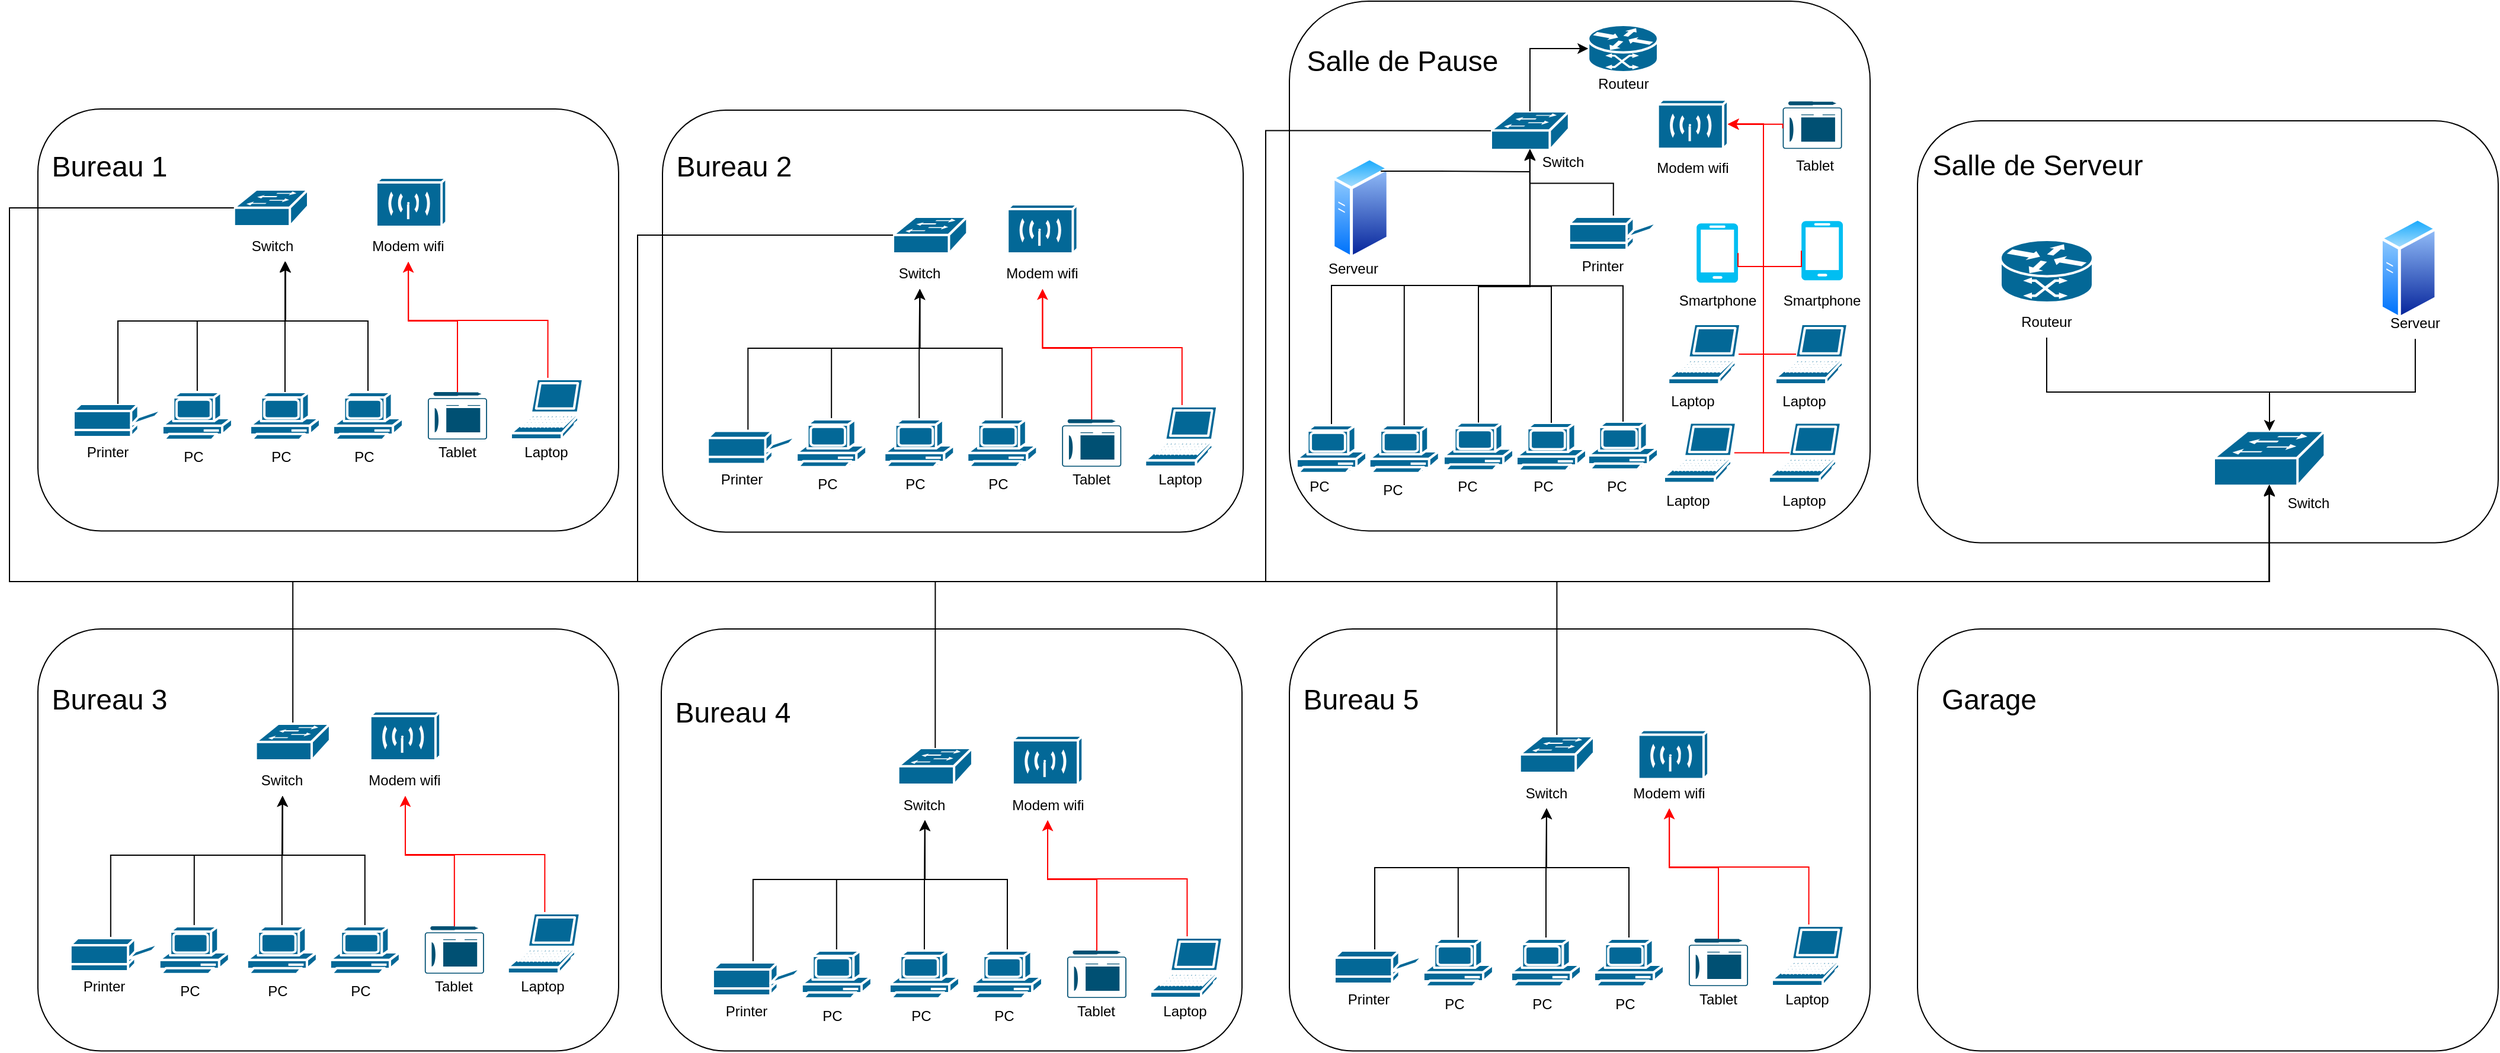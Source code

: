<mxfile version="22.0.7" type="device">
  <diagram name="Page-1" id="pl7mrcy7kJcKO3h5Cvop">
    <mxGraphModel dx="2657" dy="1013" grid="0" gridSize="10" guides="1" tooltips="1" connect="1" arrows="1" fold="1" page="0" pageScale="1" pageWidth="827" pageHeight="1169" math="0" shadow="0">
      <root>
        <mxCell id="0" />
        <mxCell id="1" parent="0" />
        <mxCell id="zaCQpF3bdEAUaibhU_yl-213" value="" style="rounded=1;whiteSpace=wrap;html=1;" vertex="1" parent="1">
          <mxGeometry x="1500" y="131" width="490" height="356.25" as="geometry" />
        </mxCell>
        <mxCell id="zaCQpF3bdEAUaibhU_yl-205" value="" style="rounded=1;whiteSpace=wrap;html=1;" vertex="1" parent="1">
          <mxGeometry x="440" y="560" width="490" height="356.25" as="geometry" />
        </mxCell>
        <mxCell id="zaCQpF3bdEAUaibhU_yl-157" value="" style="rounded=1;whiteSpace=wrap;html=1;" vertex="1" parent="1">
          <mxGeometry x="970" y="560" width="490" height="356.25" as="geometry" />
        </mxCell>
        <mxCell id="zaCQpF3bdEAUaibhU_yl-156" value="" style="rounded=1;whiteSpace=wrap;html=1;" vertex="1" parent="1">
          <mxGeometry x="-86.02" y="560" width="490" height="356.25" as="geometry" />
        </mxCell>
        <mxCell id="zaCQpF3bdEAUaibhU_yl-154" value="" style="rounded=1;whiteSpace=wrap;html=1;" vertex="1" parent="1">
          <mxGeometry x="441" y="122" width="490" height="356.25" as="geometry" />
        </mxCell>
        <mxCell id="zaCQpF3bdEAUaibhU_yl-153" value="" style="rounded=1;whiteSpace=wrap;html=1;" vertex="1" parent="1">
          <mxGeometry x="-86.02" y="121" width="490" height="356.25" as="geometry" />
        </mxCell>
        <mxCell id="oK5od72fK1oXR1gQz-pH-4" value="" style="shape=mxgraph.cisco.computers_and_peripherals.printer;sketch=0;html=1;pointerEvents=1;dashed=0;fillColor=#036897;strokeColor=#ffffff;strokeWidth=2;verticalLabelPosition=bottom;verticalAlign=top;align=center;outlineConnect=0;fontSize=16;" parent="1" vertex="1">
          <mxGeometry x="-56" y="370" width="74.94" height="28" as="geometry" />
        </mxCell>
        <mxCell id="zaCQpF3bdEAUaibhU_yl-22" style="edgeStyle=orthogonalEdgeStyle;rounded=0;orthogonalLoop=1;jettySize=auto;html=1;exitX=0.5;exitY=0;exitDx=0;exitDy=0;exitPerimeter=0;entryX=0.5;entryY=1;entryDx=0;entryDy=0;strokeColor=#FF0000;" edge="1" parent="1" source="oK5od72fK1oXR1gQz-pH-5" target="oK5od72fK1oXR1gQz-pH-28">
          <mxGeometry relative="1" as="geometry" />
        </mxCell>
        <mxCell id="oK5od72fK1oXR1gQz-pH-5" value="" style="shape=mxgraph.cisco.computers_and_peripherals.laptop;sketch=0;html=1;pointerEvents=1;dashed=0;fillColor=#036897;strokeColor=#ffffff;strokeWidth=2;verticalLabelPosition=bottom;verticalAlign=top;align=center;outlineConnect=0;fontSize=16;" parent="1" vertex="1">
          <mxGeometry x="313" y="349" width="62.53" height="51" as="geometry" />
        </mxCell>
        <mxCell id="oK5od72fK1oXR1gQz-pH-11" value="" style="shape=mxgraph.cisco.switches.workgroup_switch;sketch=0;html=1;pointerEvents=1;dashed=0;fillColor=#036897;strokeColor=#ffffff;strokeWidth=2;verticalLabelPosition=bottom;verticalAlign=top;align=center;outlineConnect=0;fontSize=16;" parent="1" vertex="1">
          <mxGeometry x="79.38" y="189" width="62.62" height="31" as="geometry" />
        </mxCell>
        <mxCell id="zaCQpF3bdEAUaibhU_yl-20" style="edgeStyle=orthogonalEdgeStyle;rounded=0;orthogonalLoop=1;jettySize=auto;html=1;exitX=0.5;exitY=0;exitDx=0;exitDy=0;exitPerimeter=0;entryX=0.5;entryY=1;entryDx=0;entryDy=0;strokeColor=#FF0000;" edge="1" parent="1" source="oK5od72fK1oXR1gQz-pH-12" target="oK5od72fK1oXR1gQz-pH-28">
          <mxGeometry relative="1" as="geometry">
            <Array as="points">
              <mxPoint x="268" y="300" />
              <mxPoint x="227" y="300" />
            </Array>
          </mxGeometry>
        </mxCell>
        <mxCell id="oK5od72fK1oXR1gQz-pH-12" value="" style="points=[[0.015,0.14,0],[0.5,0,0],[0.985,0.14,0],[1,0.57,0],[0.99,0.98,0],[0.5,1,0],[0.01,0.98,0],[0,0.57,0]];verticalLabelPosition=bottom;sketch=0;html=1;verticalAlign=top;aspect=fixed;align=center;pointerEvents=1;shape=mxgraph.cisco19.tablet;fillColor=#005073;strokeColor=none;fontSize=16;" parent="1" vertex="1">
          <mxGeometry x="243.0" y="360" width="50" height="40" as="geometry" />
        </mxCell>
        <mxCell id="zaCQpF3bdEAUaibhU_yl-11" style="edgeStyle=orthogonalEdgeStyle;rounded=0;orthogonalLoop=1;jettySize=auto;html=1;exitX=0.5;exitY=0;exitDx=0;exitDy=0;exitPerimeter=0;" edge="1" parent="1" source="oK5od72fK1oXR1gQz-pH-21" target="oK5od72fK1oXR1gQz-pH-29">
          <mxGeometry relative="1" as="geometry">
            <Array as="points">
              <mxPoint x="48" y="300" />
              <mxPoint x="123" y="300" />
            </Array>
          </mxGeometry>
        </mxCell>
        <mxCell id="oK5od72fK1oXR1gQz-pH-21" value="" style="shape=mxgraph.cisco.computers_and_peripherals.pc;sketch=0;html=1;pointerEvents=1;dashed=0;fillColor=#036897;strokeColor=#ffffff;strokeWidth=2;verticalLabelPosition=bottom;verticalAlign=top;align=center;outlineConnect=0;fontSize=16;" parent="1" vertex="1">
          <mxGeometry x="18.94" y="360" width="59" height="42" as="geometry" />
        </mxCell>
        <mxCell id="oK5od72fK1oXR1gQz-pH-22" value="&lt;font style=&quot;font-size: 12px;&quot;&gt;PC&lt;/font&gt;" style="text;strokeColor=none;fillColor=none;html=1;align=center;verticalAlign=middle;whiteSpace=wrap;rounded=0;fontSize=16;" parent="1" vertex="1">
          <mxGeometry x="33.0" y="402" width="25" height="22" as="geometry" />
        </mxCell>
        <mxCell id="oK5od72fK1oXR1gQz-pH-23" value="&lt;font style=&quot;font-size: 12px;&quot;&gt;Printer&lt;/font&gt;" style="text;strokeColor=none;fillColor=none;html=1;align=center;verticalAlign=middle;whiteSpace=wrap;rounded=0;fontSize=16;" parent="1" vertex="1">
          <mxGeometry x="-57" y="394" width="60" height="30" as="geometry" />
        </mxCell>
        <mxCell id="oK5od72fK1oXR1gQz-pH-26" value="" style="shape=mxgraph.cisco.wireless.wireless_transport;sketch=0;html=1;pointerEvents=1;dashed=0;fillColor=#036897;strokeColor=#ffffff;strokeWidth=2;verticalLabelPosition=bottom;verticalAlign=top;align=center;outlineConnect=0;fontSize=16;" parent="1" vertex="1">
          <mxGeometry x="199.48" y="179" width="59.18" height="41.5" as="geometry" />
        </mxCell>
        <mxCell id="oK5od72fK1oXR1gQz-pH-28" value="&lt;font style=&quot;font-size: 12px;&quot;&gt;Modem wifi&lt;/font&gt;" style="text;strokeColor=none;fillColor=none;html=1;align=center;verticalAlign=middle;whiteSpace=wrap;rounded=0;fontSize=16;" parent="1" vertex="1">
          <mxGeometry x="177.06" y="220" width="99" height="30" as="geometry" />
        </mxCell>
        <mxCell id="oK5od72fK1oXR1gQz-pH-29" value="&lt;font style=&quot;font-size: 12px;&quot;&gt;Switch&lt;/font&gt;" style="text;strokeColor=none;fillColor=none;html=1;align=center;verticalAlign=middle;whiteSpace=wrap;rounded=0;fontSize=16;" parent="1" vertex="1">
          <mxGeometry x="82" y="220" width="60" height="30" as="geometry" />
        </mxCell>
        <mxCell id="oK5od72fK1oXR1gQz-pH-30" value="&lt;font style=&quot;font-size: 12px;&quot;&gt;Tablet&lt;/font&gt;" style="text;strokeColor=none;fillColor=none;html=1;align=center;verticalAlign=middle;whiteSpace=wrap;rounded=0;fontSize=16;" parent="1" vertex="1">
          <mxGeometry x="238.0" y="394" width="60" height="30" as="geometry" />
        </mxCell>
        <mxCell id="oK5od72fK1oXR1gQz-pH-31" value="&lt;font style=&quot;font-size: 12px;&quot;&gt;Laptop&lt;/font&gt;" style="text;strokeColor=none;fillColor=none;html=1;align=center;verticalAlign=middle;whiteSpace=wrap;rounded=0;fontSize=16;" parent="1" vertex="1">
          <mxGeometry x="313" y="394" width="60" height="30" as="geometry" />
        </mxCell>
        <mxCell id="zaCQpF3bdEAUaibhU_yl-3" value="" style="shape=mxgraph.cisco.computers_and_peripherals.pc;sketch=0;html=1;pointerEvents=1;dashed=0;fillColor=#036897;strokeColor=#ffffff;strokeWidth=2;verticalLabelPosition=bottom;verticalAlign=top;align=center;outlineConnect=0;fontSize=16;" vertex="1" parent="1">
          <mxGeometry x="93" y="360" width="59" height="42" as="geometry" />
        </mxCell>
        <mxCell id="zaCQpF3bdEAUaibhU_yl-4" value="&lt;font style=&quot;font-size: 12px;&quot;&gt;PC&lt;/font&gt;" style="text;strokeColor=none;fillColor=none;html=1;align=center;verticalAlign=middle;whiteSpace=wrap;rounded=0;fontSize=16;" vertex="1" parent="1">
          <mxGeometry x="107.06" y="402" width="25" height="22" as="geometry" />
        </mxCell>
        <mxCell id="zaCQpF3bdEAUaibhU_yl-13" style="edgeStyle=orthogonalEdgeStyle;rounded=0;orthogonalLoop=1;jettySize=auto;html=1;exitX=0.5;exitY=0;exitDx=0;exitDy=0;exitPerimeter=0;" edge="1" parent="1" source="zaCQpF3bdEAUaibhU_yl-5" target="oK5od72fK1oXR1gQz-pH-29">
          <mxGeometry relative="1" as="geometry">
            <mxPoint x="123" y="250" as="targetPoint" />
            <Array as="points">
              <mxPoint x="193" y="300" />
              <mxPoint x="123" y="300" />
            </Array>
          </mxGeometry>
        </mxCell>
        <mxCell id="zaCQpF3bdEAUaibhU_yl-5" value="" style="shape=mxgraph.cisco.computers_and_peripherals.pc;sketch=0;html=1;pointerEvents=1;dashed=0;fillColor=#036897;strokeColor=#ffffff;strokeWidth=2;verticalLabelPosition=bottom;verticalAlign=top;align=center;outlineConnect=0;fontSize=16;" vertex="1" parent="1">
          <mxGeometry x="163" y="360" width="59" height="42" as="geometry" />
        </mxCell>
        <mxCell id="zaCQpF3bdEAUaibhU_yl-6" value="&lt;font style=&quot;font-size: 12px;&quot;&gt;PC&lt;/font&gt;" style="text;strokeColor=none;fillColor=none;html=1;align=center;verticalAlign=middle;whiteSpace=wrap;rounded=0;fontSize=16;" vertex="1" parent="1">
          <mxGeometry x="177.06" y="402" width="25" height="22" as="geometry" />
        </mxCell>
        <mxCell id="zaCQpF3bdEAUaibhU_yl-23" style="edgeStyle=orthogonalEdgeStyle;rounded=0;orthogonalLoop=1;jettySize=auto;html=1;exitX=0.5;exitY=0;exitDx=0;exitDy=0;exitPerimeter=0;entryX=0.5;entryY=1;entryDx=0;entryDy=0;" edge="1" parent="1" source="zaCQpF3bdEAUaibhU_yl-24" target="zaCQpF3bdEAUaibhU_yl-36">
          <mxGeometry relative="1" as="geometry">
            <Array as="points">
              <mxPoint x="-24.58" y="751" />
              <mxPoint x="120.42" y="751" />
            </Array>
          </mxGeometry>
        </mxCell>
        <mxCell id="zaCQpF3bdEAUaibhU_yl-24" value="" style="shape=mxgraph.cisco.computers_and_peripherals.printer;sketch=0;html=1;pointerEvents=1;dashed=0;fillColor=#036897;strokeColor=#ffffff;strokeWidth=2;verticalLabelPosition=bottom;verticalAlign=top;align=center;outlineConnect=0;fontSize=16;" vertex="1" parent="1">
          <mxGeometry x="-58.58" y="821" width="74.94" height="28" as="geometry" />
        </mxCell>
        <mxCell id="zaCQpF3bdEAUaibhU_yl-25" style="edgeStyle=orthogonalEdgeStyle;rounded=0;orthogonalLoop=1;jettySize=auto;html=1;exitX=0.5;exitY=0;exitDx=0;exitDy=0;exitPerimeter=0;entryX=0.5;entryY=1;entryDx=0;entryDy=0;strokeColor=#FF0000;" edge="1" parent="1" source="zaCQpF3bdEAUaibhU_yl-26" target="zaCQpF3bdEAUaibhU_yl-35">
          <mxGeometry relative="1" as="geometry" />
        </mxCell>
        <mxCell id="zaCQpF3bdEAUaibhU_yl-26" value="" style="shape=mxgraph.cisco.computers_and_peripherals.laptop;sketch=0;html=1;pointerEvents=1;dashed=0;fillColor=#036897;strokeColor=#ffffff;strokeWidth=2;verticalLabelPosition=bottom;verticalAlign=top;align=center;outlineConnect=0;fontSize=16;" vertex="1" parent="1">
          <mxGeometry x="310.42" y="800" width="62.53" height="51" as="geometry" />
        </mxCell>
        <mxCell id="zaCQpF3bdEAUaibhU_yl-299" style="edgeStyle=orthogonalEdgeStyle;rounded=0;orthogonalLoop=1;jettySize=auto;html=1;exitX=0.5;exitY=0;exitDx=0;exitDy=0;exitPerimeter=0;" edge="1" parent="1" source="zaCQpF3bdEAUaibhU_yl-27" target="zaCQpF3bdEAUaibhU_yl-221">
          <mxGeometry relative="1" as="geometry">
            <Array as="points">
              <mxPoint x="129" y="520" />
              <mxPoint x="1797" y="520" />
            </Array>
          </mxGeometry>
        </mxCell>
        <mxCell id="zaCQpF3bdEAUaibhU_yl-27" value="" style="shape=mxgraph.cisco.switches.workgroup_switch;sketch=0;html=1;pointerEvents=1;dashed=0;fillColor=#036897;strokeColor=#ffffff;strokeWidth=2;verticalLabelPosition=bottom;verticalAlign=top;align=center;outlineConnect=0;fontSize=16;" vertex="1" parent="1">
          <mxGeometry x="97.8" y="640" width="62.62" height="31" as="geometry" />
        </mxCell>
        <mxCell id="zaCQpF3bdEAUaibhU_yl-28" style="edgeStyle=orthogonalEdgeStyle;rounded=0;orthogonalLoop=1;jettySize=auto;html=1;exitX=0.5;exitY=0;exitDx=0;exitDy=0;exitPerimeter=0;entryX=0.5;entryY=1;entryDx=0;entryDy=0;strokeColor=#FF0000;" edge="1" parent="1" source="zaCQpF3bdEAUaibhU_yl-29" target="zaCQpF3bdEAUaibhU_yl-35">
          <mxGeometry relative="1" as="geometry">
            <Array as="points">
              <mxPoint x="265.42" y="751" />
              <mxPoint x="224.42" y="751" />
            </Array>
          </mxGeometry>
        </mxCell>
        <mxCell id="zaCQpF3bdEAUaibhU_yl-29" value="" style="points=[[0.015,0.14,0],[0.5,0,0],[0.985,0.14,0],[1,0.57,0],[0.99,0.98,0],[0.5,1,0],[0.01,0.98,0],[0,0.57,0]];verticalLabelPosition=bottom;sketch=0;html=1;verticalAlign=top;aspect=fixed;align=center;pointerEvents=1;shape=mxgraph.cisco19.tablet;fillColor=#005073;strokeColor=none;fontSize=16;" vertex="1" parent="1">
          <mxGeometry x="240.42" y="811" width="50" height="40" as="geometry" />
        </mxCell>
        <mxCell id="zaCQpF3bdEAUaibhU_yl-30" style="edgeStyle=orthogonalEdgeStyle;rounded=0;orthogonalLoop=1;jettySize=auto;html=1;exitX=0.5;exitY=0;exitDx=0;exitDy=0;exitPerimeter=0;" edge="1" parent="1" source="zaCQpF3bdEAUaibhU_yl-31" target="zaCQpF3bdEAUaibhU_yl-36">
          <mxGeometry relative="1" as="geometry">
            <Array as="points">
              <mxPoint x="45.42" y="751" />
              <mxPoint x="120.42" y="751" />
            </Array>
          </mxGeometry>
        </mxCell>
        <mxCell id="zaCQpF3bdEAUaibhU_yl-31" value="" style="shape=mxgraph.cisco.computers_and_peripherals.pc;sketch=0;html=1;pointerEvents=1;dashed=0;fillColor=#036897;strokeColor=#ffffff;strokeWidth=2;verticalLabelPosition=bottom;verticalAlign=top;align=center;outlineConnect=0;fontSize=16;" vertex="1" parent="1">
          <mxGeometry x="16.36" y="811" width="59" height="42" as="geometry" />
        </mxCell>
        <mxCell id="zaCQpF3bdEAUaibhU_yl-32" value="&lt;font style=&quot;font-size: 12px;&quot;&gt;PC&lt;/font&gt;" style="text;strokeColor=none;fillColor=none;html=1;align=center;verticalAlign=middle;whiteSpace=wrap;rounded=0;fontSize=16;" vertex="1" parent="1">
          <mxGeometry x="30.42" y="853" width="25" height="22" as="geometry" />
        </mxCell>
        <mxCell id="zaCQpF3bdEAUaibhU_yl-33" value="&lt;font style=&quot;font-size: 12px;&quot;&gt;Printer&lt;/font&gt;" style="text;strokeColor=none;fillColor=none;html=1;align=center;verticalAlign=middle;whiteSpace=wrap;rounded=0;fontSize=16;" vertex="1" parent="1">
          <mxGeometry x="-59.58" y="845" width="60" height="30" as="geometry" />
        </mxCell>
        <mxCell id="zaCQpF3bdEAUaibhU_yl-34" value="" style="shape=mxgraph.cisco.wireless.wireless_transport;sketch=0;html=1;pointerEvents=1;dashed=0;fillColor=#036897;strokeColor=#ffffff;strokeWidth=2;verticalLabelPosition=bottom;verticalAlign=top;align=center;outlineConnect=0;fontSize=16;" vertex="1" parent="1">
          <mxGeometry x="194.39" y="629.5" width="59.18" height="41.5" as="geometry" />
        </mxCell>
        <mxCell id="zaCQpF3bdEAUaibhU_yl-35" value="&lt;font style=&quot;font-size: 12px;&quot;&gt;Modem wifi&lt;/font&gt;" style="text;strokeColor=none;fillColor=none;html=1;align=center;verticalAlign=middle;whiteSpace=wrap;rounded=0;fontSize=16;" vertex="1" parent="1">
          <mxGeometry x="174.48" y="671" width="99" height="30" as="geometry" />
        </mxCell>
        <mxCell id="zaCQpF3bdEAUaibhU_yl-36" value="&lt;font style=&quot;font-size: 12px;&quot;&gt;Switch&lt;/font&gt;" style="text;strokeColor=none;fillColor=none;html=1;align=center;verticalAlign=middle;whiteSpace=wrap;rounded=0;fontSize=16;" vertex="1" parent="1">
          <mxGeometry x="90.42" y="671" width="60" height="30" as="geometry" />
        </mxCell>
        <mxCell id="zaCQpF3bdEAUaibhU_yl-37" value="&lt;font style=&quot;font-size: 12px;&quot;&gt;Tablet&lt;/font&gt;" style="text;strokeColor=none;fillColor=none;html=1;align=center;verticalAlign=middle;whiteSpace=wrap;rounded=0;fontSize=16;" vertex="1" parent="1">
          <mxGeometry x="235.42" y="845" width="60" height="30" as="geometry" />
        </mxCell>
        <mxCell id="zaCQpF3bdEAUaibhU_yl-38" value="&lt;font style=&quot;font-size: 12px;&quot;&gt;Laptop&lt;/font&gt;" style="text;strokeColor=none;fillColor=none;html=1;align=center;verticalAlign=middle;whiteSpace=wrap;rounded=0;fontSize=16;" vertex="1" parent="1">
          <mxGeometry x="310.42" y="845" width="60" height="30" as="geometry" />
        </mxCell>
        <mxCell id="zaCQpF3bdEAUaibhU_yl-39" style="edgeStyle=orthogonalEdgeStyle;rounded=0;orthogonalLoop=1;jettySize=auto;html=1;exitX=0.5;exitY=0;exitDx=0;exitDy=0;exitPerimeter=0;entryX=0.5;entryY=1;entryDx=0;entryDy=0;" edge="1" parent="1" source="zaCQpF3bdEAUaibhU_yl-40" target="zaCQpF3bdEAUaibhU_yl-36">
          <mxGeometry relative="1" as="geometry" />
        </mxCell>
        <mxCell id="zaCQpF3bdEAUaibhU_yl-40" value="" style="shape=mxgraph.cisco.computers_and_peripherals.pc;sketch=0;html=1;pointerEvents=1;dashed=0;fillColor=#036897;strokeColor=#ffffff;strokeWidth=2;verticalLabelPosition=bottom;verticalAlign=top;align=center;outlineConnect=0;fontSize=16;" vertex="1" parent="1">
          <mxGeometry x="90.42" y="811" width="59" height="42" as="geometry" />
        </mxCell>
        <mxCell id="zaCQpF3bdEAUaibhU_yl-41" value="&lt;font style=&quot;font-size: 12px;&quot;&gt;PC&lt;/font&gt;" style="text;strokeColor=none;fillColor=none;html=1;align=center;verticalAlign=middle;whiteSpace=wrap;rounded=0;fontSize=16;" vertex="1" parent="1">
          <mxGeometry x="104.48" y="853" width="25" height="22" as="geometry" />
        </mxCell>
        <mxCell id="zaCQpF3bdEAUaibhU_yl-42" style="edgeStyle=orthogonalEdgeStyle;rounded=0;orthogonalLoop=1;jettySize=auto;html=1;exitX=0.5;exitY=0;exitDx=0;exitDy=0;exitPerimeter=0;" edge="1" parent="1" source="zaCQpF3bdEAUaibhU_yl-43" target="zaCQpF3bdEAUaibhU_yl-36">
          <mxGeometry relative="1" as="geometry">
            <mxPoint x="120.42" y="701" as="targetPoint" />
            <Array as="points">
              <mxPoint x="189.42" y="751" />
              <mxPoint x="120.42" y="751" />
            </Array>
          </mxGeometry>
        </mxCell>
        <mxCell id="zaCQpF3bdEAUaibhU_yl-43" value="" style="shape=mxgraph.cisco.computers_and_peripherals.pc;sketch=0;html=1;pointerEvents=1;dashed=0;fillColor=#036897;strokeColor=#ffffff;strokeWidth=2;verticalLabelPosition=bottom;verticalAlign=top;align=center;outlineConnect=0;fontSize=16;" vertex="1" parent="1">
          <mxGeometry x="160.42" y="811" width="59" height="42" as="geometry" />
        </mxCell>
        <mxCell id="zaCQpF3bdEAUaibhU_yl-44" value="&lt;font style=&quot;font-size: 12px;&quot;&gt;PC&lt;/font&gt;" style="text;strokeColor=none;fillColor=none;html=1;align=center;verticalAlign=middle;whiteSpace=wrap;rounded=0;fontSize=16;" vertex="1" parent="1">
          <mxGeometry x="174.48" y="853" width="25" height="22" as="geometry" />
        </mxCell>
        <mxCell id="zaCQpF3bdEAUaibhU_yl-45" style="edgeStyle=orthogonalEdgeStyle;rounded=0;orthogonalLoop=1;jettySize=auto;html=1;exitX=0.5;exitY=0;exitDx=0;exitDy=0;exitPerimeter=0;entryX=0.5;entryY=1;entryDx=0;entryDy=0;" edge="1" parent="1" target="zaCQpF3bdEAUaibhU_yl-56">
          <mxGeometry relative="1" as="geometry">
            <mxPoint x="516.14" y="393" as="sourcePoint" />
            <Array as="points">
              <mxPoint x="513.14" y="323" />
              <mxPoint x="658.14" y="323" />
            </Array>
          </mxGeometry>
        </mxCell>
        <mxCell id="zaCQpF3bdEAUaibhU_yl-46" style="edgeStyle=orthogonalEdgeStyle;rounded=0;orthogonalLoop=1;jettySize=auto;html=1;exitX=0.5;exitY=0;exitDx=0;exitDy=0;exitPerimeter=0;entryX=0.5;entryY=1;entryDx=0;entryDy=0;strokeColor=#FF0000;" edge="1" parent="1" source="zaCQpF3bdEAUaibhU_yl-47" target="zaCQpF3bdEAUaibhU_yl-55">
          <mxGeometry relative="1" as="geometry" />
        </mxCell>
        <mxCell id="zaCQpF3bdEAUaibhU_yl-47" value="" style="shape=mxgraph.cisco.computers_and_peripherals.laptop;sketch=0;html=1;pointerEvents=1;dashed=0;fillColor=#036897;strokeColor=#ffffff;strokeWidth=2;verticalLabelPosition=bottom;verticalAlign=top;align=center;outlineConnect=0;fontSize=16;" vertex="1" parent="1">
          <mxGeometry x="848.14" y="372" width="62.53" height="51" as="geometry" />
        </mxCell>
        <mxCell id="zaCQpF3bdEAUaibhU_yl-48" value="" style="shape=mxgraph.cisco.switches.workgroup_switch;sketch=0;html=1;pointerEvents=1;dashed=0;fillColor=#036897;strokeColor=#ffffff;strokeWidth=2;verticalLabelPosition=bottom;verticalAlign=top;align=center;outlineConnect=0;fontSize=16;" vertex="1" parent="1">
          <mxGeometry x="635.52" y="212" width="62.62" height="31" as="geometry" />
        </mxCell>
        <mxCell id="zaCQpF3bdEAUaibhU_yl-49" style="edgeStyle=orthogonalEdgeStyle;rounded=0;orthogonalLoop=1;jettySize=auto;html=1;exitX=0.5;exitY=0;exitDx=0;exitDy=0;exitPerimeter=0;entryX=0.5;entryY=1;entryDx=0;entryDy=0;strokeColor=#FF0000;" edge="1" parent="1" source="zaCQpF3bdEAUaibhU_yl-50" target="zaCQpF3bdEAUaibhU_yl-55">
          <mxGeometry relative="1" as="geometry">
            <Array as="points">
              <mxPoint x="803.14" y="323" />
              <mxPoint x="762.14" y="323" />
            </Array>
          </mxGeometry>
        </mxCell>
        <mxCell id="zaCQpF3bdEAUaibhU_yl-50" value="" style="points=[[0.015,0.14,0],[0.5,0,0],[0.985,0.14,0],[1,0.57,0],[0.99,0.98,0],[0.5,1,0],[0.01,0.98,0],[0,0.57,0]];verticalLabelPosition=bottom;sketch=0;html=1;verticalAlign=top;aspect=fixed;align=center;pointerEvents=1;shape=mxgraph.cisco19.tablet;fillColor=#005073;strokeColor=none;fontSize=16;" vertex="1" parent="1">
          <mxGeometry x="778.14" y="383" width="50" height="40" as="geometry" />
        </mxCell>
        <mxCell id="zaCQpF3bdEAUaibhU_yl-51" style="edgeStyle=orthogonalEdgeStyle;rounded=0;orthogonalLoop=1;jettySize=auto;html=1;exitX=0.5;exitY=0;exitDx=0;exitDy=0;exitPerimeter=0;" edge="1" parent="1" source="zaCQpF3bdEAUaibhU_yl-52" target="zaCQpF3bdEAUaibhU_yl-56">
          <mxGeometry relative="1" as="geometry">
            <Array as="points">
              <mxPoint x="583.14" y="323" />
              <mxPoint x="658.14" y="323" />
            </Array>
          </mxGeometry>
        </mxCell>
        <mxCell id="zaCQpF3bdEAUaibhU_yl-52" value="" style="shape=mxgraph.cisco.computers_and_peripherals.pc;sketch=0;html=1;pointerEvents=1;dashed=0;fillColor=#036897;strokeColor=#ffffff;strokeWidth=2;verticalLabelPosition=bottom;verticalAlign=top;align=center;outlineConnect=0;fontSize=16;" vertex="1" parent="1">
          <mxGeometry x="554.08" y="383" width="59" height="42" as="geometry" />
        </mxCell>
        <mxCell id="zaCQpF3bdEAUaibhU_yl-53" value="&lt;font style=&quot;font-size: 12px;&quot;&gt;PC&lt;/font&gt;" style="text;strokeColor=none;fillColor=none;html=1;align=center;verticalAlign=middle;whiteSpace=wrap;rounded=0;fontSize=16;" vertex="1" parent="1">
          <mxGeometry x="568.14" y="425" width="25" height="22" as="geometry" />
        </mxCell>
        <mxCell id="zaCQpF3bdEAUaibhU_yl-54" value="" style="shape=mxgraph.cisco.wireless.wireless_transport;sketch=0;html=1;pointerEvents=1;dashed=0;fillColor=#036897;strokeColor=#ffffff;strokeWidth=2;verticalLabelPosition=bottom;verticalAlign=top;align=center;outlineConnect=0;fontSize=16;" vertex="1" parent="1">
          <mxGeometry x="732.11" y="201.5" width="59.18" height="41.5" as="geometry" />
        </mxCell>
        <mxCell id="zaCQpF3bdEAUaibhU_yl-55" value="&lt;font style=&quot;font-size: 12px;&quot;&gt;Modem wifi&lt;/font&gt;" style="text;strokeColor=none;fillColor=none;html=1;align=center;verticalAlign=middle;whiteSpace=wrap;rounded=0;fontSize=16;" vertex="1" parent="1">
          <mxGeometry x="712.2" y="243" width="99" height="30" as="geometry" />
        </mxCell>
        <mxCell id="zaCQpF3bdEAUaibhU_yl-56" value="&lt;font style=&quot;font-size: 12px;&quot;&gt;Switch&lt;/font&gt;" style="text;strokeColor=none;fillColor=none;html=1;align=center;verticalAlign=middle;whiteSpace=wrap;rounded=0;fontSize=16;" vertex="1" parent="1">
          <mxGeometry x="628.14" y="243" width="60" height="30" as="geometry" />
        </mxCell>
        <mxCell id="zaCQpF3bdEAUaibhU_yl-57" value="&lt;font style=&quot;font-size: 12px;&quot;&gt;Tablet&lt;/font&gt;" style="text;strokeColor=none;fillColor=none;html=1;align=center;verticalAlign=middle;whiteSpace=wrap;rounded=0;fontSize=16;" vertex="1" parent="1">
          <mxGeometry x="773.14" y="417" width="60" height="30" as="geometry" />
        </mxCell>
        <mxCell id="zaCQpF3bdEAUaibhU_yl-58" value="&lt;font style=&quot;font-size: 12px;&quot;&gt;Laptop&lt;/font&gt;" style="text;strokeColor=none;fillColor=none;html=1;align=center;verticalAlign=middle;whiteSpace=wrap;rounded=0;fontSize=16;" vertex="1" parent="1">
          <mxGeometry x="848.14" y="417" width="60" height="30" as="geometry" />
        </mxCell>
        <mxCell id="zaCQpF3bdEAUaibhU_yl-59" style="edgeStyle=orthogonalEdgeStyle;rounded=0;orthogonalLoop=1;jettySize=auto;html=1;exitX=0.5;exitY=0;exitDx=0;exitDy=0;exitPerimeter=0;entryX=0.5;entryY=1;entryDx=0;entryDy=0;" edge="1" parent="1" source="zaCQpF3bdEAUaibhU_yl-60" target="zaCQpF3bdEAUaibhU_yl-56">
          <mxGeometry relative="1" as="geometry" />
        </mxCell>
        <mxCell id="zaCQpF3bdEAUaibhU_yl-60" value="" style="shape=mxgraph.cisco.computers_and_peripherals.pc;sketch=0;html=1;pointerEvents=1;dashed=0;fillColor=#036897;strokeColor=#ffffff;strokeWidth=2;verticalLabelPosition=bottom;verticalAlign=top;align=center;outlineConnect=0;fontSize=16;" vertex="1" parent="1">
          <mxGeometry x="628.14" y="383" width="59" height="42" as="geometry" />
        </mxCell>
        <mxCell id="zaCQpF3bdEAUaibhU_yl-61" value="&lt;font style=&quot;font-size: 12px;&quot;&gt;PC&lt;/font&gt;" style="text;strokeColor=none;fillColor=none;html=1;align=center;verticalAlign=middle;whiteSpace=wrap;rounded=0;fontSize=16;" vertex="1" parent="1">
          <mxGeometry x="642.2" y="425" width="25" height="22" as="geometry" />
        </mxCell>
        <mxCell id="zaCQpF3bdEAUaibhU_yl-62" style="edgeStyle=orthogonalEdgeStyle;rounded=0;orthogonalLoop=1;jettySize=auto;html=1;exitX=0.5;exitY=0;exitDx=0;exitDy=0;exitPerimeter=0;" edge="1" parent="1" source="zaCQpF3bdEAUaibhU_yl-63" target="zaCQpF3bdEAUaibhU_yl-56">
          <mxGeometry relative="1" as="geometry">
            <mxPoint x="658.14" y="273" as="targetPoint" />
            <Array as="points">
              <mxPoint x="727.14" y="323" />
              <mxPoint x="658.14" y="323" />
            </Array>
          </mxGeometry>
        </mxCell>
        <mxCell id="zaCQpF3bdEAUaibhU_yl-63" value="" style="shape=mxgraph.cisco.computers_and_peripherals.pc;sketch=0;html=1;pointerEvents=1;dashed=0;fillColor=#036897;strokeColor=#ffffff;strokeWidth=2;verticalLabelPosition=bottom;verticalAlign=top;align=center;outlineConnect=0;fontSize=16;" vertex="1" parent="1">
          <mxGeometry x="698.14" y="383" width="59" height="42" as="geometry" />
        </mxCell>
        <mxCell id="zaCQpF3bdEAUaibhU_yl-64" value="&lt;font style=&quot;font-size: 12px;&quot;&gt;PC&lt;/font&gt;" style="text;strokeColor=none;fillColor=none;html=1;align=center;verticalAlign=middle;whiteSpace=wrap;rounded=0;fontSize=16;" vertex="1" parent="1">
          <mxGeometry x="712.2" y="425" width="25" height="22" as="geometry" />
        </mxCell>
        <mxCell id="zaCQpF3bdEAUaibhU_yl-151" value="" style="shape=mxgraph.cisco.computers_and_peripherals.printer;sketch=0;html=1;pointerEvents=1;dashed=0;fillColor=#036897;strokeColor=#ffffff;strokeWidth=2;verticalLabelPosition=bottom;verticalAlign=top;align=center;outlineConnect=0;fontSize=16;" vertex="1" parent="1">
          <mxGeometry x="479.14" y="392.75" width="74.94" height="28" as="geometry" />
        </mxCell>
        <mxCell id="zaCQpF3bdEAUaibhU_yl-152" value="&lt;font style=&quot;font-size: 12px;&quot;&gt;Printer&lt;/font&gt;" style="text;strokeColor=none;fillColor=none;html=1;align=center;verticalAlign=middle;whiteSpace=wrap;rounded=0;fontSize=16;" vertex="1" parent="1">
          <mxGeometry x="478.14" y="416.75" width="60" height="30" as="geometry" />
        </mxCell>
        <mxCell id="zaCQpF3bdEAUaibhU_yl-161" style="edgeStyle=orthogonalEdgeStyle;rounded=0;orthogonalLoop=1;jettySize=auto;html=1;exitX=0.5;exitY=0;exitDx=0;exitDy=0;exitPerimeter=0;entryX=0.5;entryY=1;entryDx=0;entryDy=0;" edge="1" parent="1" source="zaCQpF3bdEAUaibhU_yl-162" target="zaCQpF3bdEAUaibhU_yl-174">
          <mxGeometry relative="1" as="geometry">
            <Array as="points">
              <mxPoint x="517.47" y="771.5" />
              <mxPoint x="662.47" y="771.5" />
            </Array>
          </mxGeometry>
        </mxCell>
        <mxCell id="zaCQpF3bdEAUaibhU_yl-162" value="" style="shape=mxgraph.cisco.computers_and_peripherals.printer;sketch=0;html=1;pointerEvents=1;dashed=0;fillColor=#036897;strokeColor=#ffffff;strokeWidth=2;verticalLabelPosition=bottom;verticalAlign=top;align=center;outlineConnect=0;fontSize=16;" vertex="1" parent="1">
          <mxGeometry x="483.47" y="841.5" width="74.94" height="28" as="geometry" />
        </mxCell>
        <mxCell id="zaCQpF3bdEAUaibhU_yl-163" style="edgeStyle=orthogonalEdgeStyle;rounded=0;orthogonalLoop=1;jettySize=auto;html=1;exitX=0.5;exitY=0;exitDx=0;exitDy=0;exitPerimeter=0;entryX=0.5;entryY=1;entryDx=0;entryDy=0;strokeColor=#FF0000;" edge="1" parent="1" source="zaCQpF3bdEAUaibhU_yl-164" target="zaCQpF3bdEAUaibhU_yl-173">
          <mxGeometry relative="1" as="geometry" />
        </mxCell>
        <mxCell id="zaCQpF3bdEAUaibhU_yl-164" value="" style="shape=mxgraph.cisco.computers_and_peripherals.laptop;sketch=0;html=1;pointerEvents=1;dashed=0;fillColor=#036897;strokeColor=#ffffff;strokeWidth=2;verticalLabelPosition=bottom;verticalAlign=top;align=center;outlineConnect=0;fontSize=16;" vertex="1" parent="1">
          <mxGeometry x="852.47" y="820.5" width="62.53" height="51" as="geometry" />
        </mxCell>
        <mxCell id="zaCQpF3bdEAUaibhU_yl-165" value="" style="shape=mxgraph.cisco.switches.workgroup_switch;sketch=0;html=1;pointerEvents=1;dashed=0;fillColor=#036897;strokeColor=#ffffff;strokeWidth=2;verticalLabelPosition=bottom;verticalAlign=top;align=center;outlineConnect=0;fontSize=16;" vertex="1" parent="1">
          <mxGeometry x="639.85" y="660.5" width="62.62" height="31" as="geometry" />
        </mxCell>
        <mxCell id="zaCQpF3bdEAUaibhU_yl-166" style="edgeStyle=orthogonalEdgeStyle;rounded=0;orthogonalLoop=1;jettySize=auto;html=1;exitX=0.5;exitY=0;exitDx=0;exitDy=0;exitPerimeter=0;entryX=0.5;entryY=1;entryDx=0;entryDy=0;strokeColor=#FF0000;" edge="1" parent="1" source="zaCQpF3bdEAUaibhU_yl-167" target="zaCQpF3bdEAUaibhU_yl-173">
          <mxGeometry relative="1" as="geometry">
            <Array as="points">
              <mxPoint x="807.47" y="771.5" />
              <mxPoint x="766.47" y="771.5" />
            </Array>
          </mxGeometry>
        </mxCell>
        <mxCell id="zaCQpF3bdEAUaibhU_yl-167" value="" style="points=[[0.015,0.14,0],[0.5,0,0],[0.985,0.14,0],[1,0.57,0],[0.99,0.98,0],[0.5,1,0],[0.01,0.98,0],[0,0.57,0]];verticalLabelPosition=bottom;sketch=0;html=1;verticalAlign=top;aspect=fixed;align=center;pointerEvents=1;shape=mxgraph.cisco19.tablet;fillColor=#005073;strokeColor=none;fontSize=16;" vertex="1" parent="1">
          <mxGeometry x="782.47" y="831.5" width="50" height="40" as="geometry" />
        </mxCell>
        <mxCell id="zaCQpF3bdEAUaibhU_yl-168" style="edgeStyle=orthogonalEdgeStyle;rounded=0;orthogonalLoop=1;jettySize=auto;html=1;exitX=0.5;exitY=0;exitDx=0;exitDy=0;exitPerimeter=0;" edge="1" parent="1" source="zaCQpF3bdEAUaibhU_yl-169" target="zaCQpF3bdEAUaibhU_yl-174">
          <mxGeometry relative="1" as="geometry">
            <Array as="points">
              <mxPoint x="587.47" y="771.5" />
              <mxPoint x="662.47" y="771.5" />
            </Array>
          </mxGeometry>
        </mxCell>
        <mxCell id="zaCQpF3bdEAUaibhU_yl-169" value="" style="shape=mxgraph.cisco.computers_and_peripherals.pc;sketch=0;html=1;pointerEvents=1;dashed=0;fillColor=#036897;strokeColor=#ffffff;strokeWidth=2;verticalLabelPosition=bottom;verticalAlign=top;align=center;outlineConnect=0;fontSize=16;" vertex="1" parent="1">
          <mxGeometry x="558.41" y="831.5" width="59" height="42" as="geometry" />
        </mxCell>
        <mxCell id="zaCQpF3bdEAUaibhU_yl-170" value="&lt;font style=&quot;font-size: 12px;&quot;&gt;PC&lt;/font&gt;" style="text;strokeColor=none;fillColor=none;html=1;align=center;verticalAlign=middle;whiteSpace=wrap;rounded=0;fontSize=16;" vertex="1" parent="1">
          <mxGeometry x="572.47" y="873.5" width="25" height="22" as="geometry" />
        </mxCell>
        <mxCell id="zaCQpF3bdEAUaibhU_yl-171" value="&lt;font style=&quot;font-size: 12px;&quot;&gt;Printer&lt;/font&gt;" style="text;strokeColor=none;fillColor=none;html=1;align=center;verticalAlign=middle;whiteSpace=wrap;rounded=0;fontSize=16;" vertex="1" parent="1">
          <mxGeometry x="482.47" y="865.5" width="60" height="30" as="geometry" />
        </mxCell>
        <mxCell id="zaCQpF3bdEAUaibhU_yl-172" value="" style="shape=mxgraph.cisco.wireless.wireless_transport;sketch=0;html=1;pointerEvents=1;dashed=0;fillColor=#036897;strokeColor=#ffffff;strokeWidth=2;verticalLabelPosition=bottom;verticalAlign=top;align=center;outlineConnect=0;fontSize=16;" vertex="1" parent="1">
          <mxGeometry x="736.44" y="650" width="59.18" height="41.5" as="geometry" />
        </mxCell>
        <mxCell id="zaCQpF3bdEAUaibhU_yl-173" value="&lt;font style=&quot;font-size: 12px;&quot;&gt;Modem wifi&lt;/font&gt;" style="text;strokeColor=none;fillColor=none;html=1;align=center;verticalAlign=middle;whiteSpace=wrap;rounded=0;fontSize=16;" vertex="1" parent="1">
          <mxGeometry x="716.53" y="691.5" width="99" height="30" as="geometry" />
        </mxCell>
        <mxCell id="zaCQpF3bdEAUaibhU_yl-174" value="&lt;font style=&quot;font-size: 12px;&quot;&gt;Switch&lt;/font&gt;" style="text;strokeColor=none;fillColor=none;html=1;align=center;verticalAlign=middle;whiteSpace=wrap;rounded=0;fontSize=16;" vertex="1" parent="1">
          <mxGeometry x="632.47" y="691.5" width="60" height="30" as="geometry" />
        </mxCell>
        <mxCell id="zaCQpF3bdEAUaibhU_yl-175" value="&lt;font style=&quot;font-size: 12px;&quot;&gt;Tablet&lt;/font&gt;" style="text;strokeColor=none;fillColor=none;html=1;align=center;verticalAlign=middle;whiteSpace=wrap;rounded=0;fontSize=16;" vertex="1" parent="1">
          <mxGeometry x="777.47" y="865.5" width="60" height="30" as="geometry" />
        </mxCell>
        <mxCell id="zaCQpF3bdEAUaibhU_yl-176" value="&lt;font style=&quot;font-size: 12px;&quot;&gt;Laptop&lt;/font&gt;" style="text;strokeColor=none;fillColor=none;html=1;align=center;verticalAlign=middle;whiteSpace=wrap;rounded=0;fontSize=16;" vertex="1" parent="1">
          <mxGeometry x="852.47" y="865.5" width="60" height="30" as="geometry" />
        </mxCell>
        <mxCell id="zaCQpF3bdEAUaibhU_yl-177" style="edgeStyle=orthogonalEdgeStyle;rounded=0;orthogonalLoop=1;jettySize=auto;html=1;exitX=0.5;exitY=0;exitDx=0;exitDy=0;exitPerimeter=0;entryX=0.5;entryY=1;entryDx=0;entryDy=0;" edge="1" parent="1" source="zaCQpF3bdEAUaibhU_yl-178" target="zaCQpF3bdEAUaibhU_yl-174">
          <mxGeometry relative="1" as="geometry" />
        </mxCell>
        <mxCell id="zaCQpF3bdEAUaibhU_yl-178" value="" style="shape=mxgraph.cisco.computers_and_peripherals.pc;sketch=0;html=1;pointerEvents=1;dashed=0;fillColor=#036897;strokeColor=#ffffff;strokeWidth=2;verticalLabelPosition=bottom;verticalAlign=top;align=center;outlineConnect=0;fontSize=16;" vertex="1" parent="1">
          <mxGeometry x="632.47" y="831.5" width="59" height="42" as="geometry" />
        </mxCell>
        <mxCell id="zaCQpF3bdEAUaibhU_yl-179" value="&lt;font style=&quot;font-size: 12px;&quot;&gt;PC&lt;/font&gt;" style="text;strokeColor=none;fillColor=none;html=1;align=center;verticalAlign=middle;whiteSpace=wrap;rounded=0;fontSize=16;" vertex="1" parent="1">
          <mxGeometry x="646.53" y="873.5" width="25" height="22" as="geometry" />
        </mxCell>
        <mxCell id="zaCQpF3bdEAUaibhU_yl-180" style="edgeStyle=orthogonalEdgeStyle;rounded=0;orthogonalLoop=1;jettySize=auto;html=1;exitX=0.5;exitY=0;exitDx=0;exitDy=0;exitPerimeter=0;" edge="1" parent="1" source="zaCQpF3bdEAUaibhU_yl-181" target="zaCQpF3bdEAUaibhU_yl-174">
          <mxGeometry relative="1" as="geometry">
            <mxPoint x="662.47" y="721.5" as="targetPoint" />
            <Array as="points">
              <mxPoint x="731.47" y="771.5" />
              <mxPoint x="662.47" y="771.5" />
            </Array>
          </mxGeometry>
        </mxCell>
        <mxCell id="zaCQpF3bdEAUaibhU_yl-181" value="" style="shape=mxgraph.cisco.computers_and_peripherals.pc;sketch=0;html=1;pointerEvents=1;dashed=0;fillColor=#036897;strokeColor=#ffffff;strokeWidth=2;verticalLabelPosition=bottom;verticalAlign=top;align=center;outlineConnect=0;fontSize=16;" vertex="1" parent="1">
          <mxGeometry x="702.47" y="831.5" width="59" height="42" as="geometry" />
        </mxCell>
        <mxCell id="zaCQpF3bdEAUaibhU_yl-182" value="&lt;font style=&quot;font-size: 12px;&quot;&gt;PC&lt;/font&gt;" style="text;strokeColor=none;fillColor=none;html=1;align=center;verticalAlign=middle;whiteSpace=wrap;rounded=0;fontSize=16;" vertex="1" parent="1">
          <mxGeometry x="716.53" y="873.5" width="25" height="22" as="geometry" />
        </mxCell>
        <mxCell id="zaCQpF3bdEAUaibhU_yl-183" style="edgeStyle=orthogonalEdgeStyle;rounded=0;orthogonalLoop=1;jettySize=auto;html=1;exitX=0.5;exitY=0;exitDx=0;exitDy=0;exitPerimeter=0;entryX=0.5;entryY=1;entryDx=0;entryDy=0;" edge="1" parent="1" source="zaCQpF3bdEAUaibhU_yl-184" target="zaCQpF3bdEAUaibhU_yl-196">
          <mxGeometry relative="1" as="geometry">
            <Array as="points">
              <mxPoint x="1042" y="761.5" />
              <mxPoint x="1187" y="761.5" />
            </Array>
          </mxGeometry>
        </mxCell>
        <mxCell id="zaCQpF3bdEAUaibhU_yl-184" value="" style="shape=mxgraph.cisco.computers_and_peripherals.printer;sketch=0;html=1;pointerEvents=1;dashed=0;fillColor=#036897;strokeColor=#ffffff;strokeWidth=2;verticalLabelPosition=bottom;verticalAlign=top;align=center;outlineConnect=0;fontSize=16;" vertex="1" parent="1">
          <mxGeometry x="1008" y="831.5" width="74.94" height="28" as="geometry" />
        </mxCell>
        <mxCell id="zaCQpF3bdEAUaibhU_yl-185" style="edgeStyle=orthogonalEdgeStyle;rounded=0;orthogonalLoop=1;jettySize=auto;html=1;exitX=0.5;exitY=0;exitDx=0;exitDy=0;exitPerimeter=0;entryX=0.5;entryY=1;entryDx=0;entryDy=0;strokeColor=#FF0000;" edge="1" parent="1" source="zaCQpF3bdEAUaibhU_yl-186" target="zaCQpF3bdEAUaibhU_yl-195">
          <mxGeometry relative="1" as="geometry" />
        </mxCell>
        <mxCell id="zaCQpF3bdEAUaibhU_yl-186" value="" style="shape=mxgraph.cisco.computers_and_peripherals.laptop;sketch=0;html=1;pointerEvents=1;dashed=0;fillColor=#036897;strokeColor=#ffffff;strokeWidth=2;verticalLabelPosition=bottom;verticalAlign=top;align=center;outlineConnect=0;fontSize=16;" vertex="1" parent="1">
          <mxGeometry x="1377" y="810.5" width="62.53" height="51" as="geometry" />
        </mxCell>
        <mxCell id="zaCQpF3bdEAUaibhU_yl-294" style="edgeStyle=orthogonalEdgeStyle;rounded=0;orthogonalLoop=1;jettySize=auto;html=1;exitX=0.5;exitY=0;exitDx=0;exitDy=0;exitPerimeter=0;" edge="1" parent="1" source="zaCQpF3bdEAUaibhU_yl-187" target="zaCQpF3bdEAUaibhU_yl-221">
          <mxGeometry relative="1" as="geometry">
            <Array as="points">
              <mxPoint x="1196" y="520" />
              <mxPoint x="1797" y="520" />
            </Array>
          </mxGeometry>
        </mxCell>
        <mxCell id="zaCQpF3bdEAUaibhU_yl-187" value="" style="shape=mxgraph.cisco.switches.workgroup_switch;sketch=0;html=1;pointerEvents=1;dashed=0;fillColor=#036897;strokeColor=#ffffff;strokeWidth=2;verticalLabelPosition=bottom;verticalAlign=top;align=center;outlineConnect=0;fontSize=16;" vertex="1" parent="1">
          <mxGeometry x="1164.38" y="650.5" width="62.62" height="31" as="geometry" />
        </mxCell>
        <mxCell id="zaCQpF3bdEAUaibhU_yl-188" style="edgeStyle=orthogonalEdgeStyle;rounded=0;orthogonalLoop=1;jettySize=auto;html=1;exitX=0.5;exitY=0;exitDx=0;exitDy=0;exitPerimeter=0;entryX=0.5;entryY=1;entryDx=0;entryDy=0;strokeColor=#FF0000;" edge="1" parent="1" source="zaCQpF3bdEAUaibhU_yl-189" target="zaCQpF3bdEAUaibhU_yl-195">
          <mxGeometry relative="1" as="geometry">
            <Array as="points">
              <mxPoint x="1332" y="761.5" />
              <mxPoint x="1291" y="761.5" />
            </Array>
          </mxGeometry>
        </mxCell>
        <mxCell id="zaCQpF3bdEAUaibhU_yl-189" value="" style="points=[[0.015,0.14,0],[0.5,0,0],[0.985,0.14,0],[1,0.57,0],[0.99,0.98,0],[0.5,1,0],[0.01,0.98,0],[0,0.57,0]];verticalLabelPosition=bottom;sketch=0;html=1;verticalAlign=top;aspect=fixed;align=center;pointerEvents=1;shape=mxgraph.cisco19.tablet;fillColor=#005073;strokeColor=none;fontSize=16;" vertex="1" parent="1">
          <mxGeometry x="1307" y="821.5" width="50" height="40" as="geometry" />
        </mxCell>
        <mxCell id="zaCQpF3bdEAUaibhU_yl-190" style="edgeStyle=orthogonalEdgeStyle;rounded=0;orthogonalLoop=1;jettySize=auto;html=1;exitX=0.5;exitY=0;exitDx=0;exitDy=0;exitPerimeter=0;" edge="1" parent="1" source="zaCQpF3bdEAUaibhU_yl-191" target="zaCQpF3bdEAUaibhU_yl-196">
          <mxGeometry relative="1" as="geometry">
            <Array as="points">
              <mxPoint x="1112" y="761.5" />
              <mxPoint x="1187" y="761.5" />
            </Array>
          </mxGeometry>
        </mxCell>
        <mxCell id="zaCQpF3bdEAUaibhU_yl-191" value="" style="shape=mxgraph.cisco.computers_and_peripherals.pc;sketch=0;html=1;pointerEvents=1;dashed=0;fillColor=#036897;strokeColor=#ffffff;strokeWidth=2;verticalLabelPosition=bottom;verticalAlign=top;align=center;outlineConnect=0;fontSize=16;" vertex="1" parent="1">
          <mxGeometry x="1082.94" y="821.5" width="59" height="42" as="geometry" />
        </mxCell>
        <mxCell id="zaCQpF3bdEAUaibhU_yl-192" value="&lt;font style=&quot;font-size: 12px;&quot;&gt;PC&lt;/font&gt;" style="text;strokeColor=none;fillColor=none;html=1;align=center;verticalAlign=middle;whiteSpace=wrap;rounded=0;fontSize=16;" vertex="1" parent="1">
          <mxGeometry x="1097" y="863.5" width="25" height="22" as="geometry" />
        </mxCell>
        <mxCell id="zaCQpF3bdEAUaibhU_yl-193" value="&lt;font style=&quot;font-size: 12px;&quot;&gt;Printer&lt;/font&gt;" style="text;strokeColor=none;fillColor=none;html=1;align=center;verticalAlign=middle;whiteSpace=wrap;rounded=0;fontSize=16;" vertex="1" parent="1">
          <mxGeometry x="1007" y="855.5" width="60" height="30" as="geometry" />
        </mxCell>
        <mxCell id="zaCQpF3bdEAUaibhU_yl-194" value="" style="shape=mxgraph.cisco.wireless.wireless_transport;sketch=0;html=1;pointerEvents=1;dashed=0;fillColor=#036897;strokeColor=#ffffff;strokeWidth=2;verticalLabelPosition=bottom;verticalAlign=top;align=center;outlineConnect=0;fontSize=16;" vertex="1" parent="1">
          <mxGeometry x="1264.38" y="645.25" width="59.18" height="41.5" as="geometry" />
        </mxCell>
        <mxCell id="zaCQpF3bdEAUaibhU_yl-195" value="&lt;font style=&quot;font-size: 12px;&quot;&gt;Modem wifi&lt;/font&gt;" style="text;strokeColor=none;fillColor=none;html=1;align=center;verticalAlign=middle;whiteSpace=wrap;rounded=0;fontSize=16;" vertex="1" parent="1">
          <mxGeometry x="1241.06" y="681.5" width="99" height="30" as="geometry" />
        </mxCell>
        <mxCell id="zaCQpF3bdEAUaibhU_yl-196" value="&lt;font style=&quot;font-size: 12px;&quot;&gt;Switch&lt;/font&gt;" style="text;strokeColor=none;fillColor=none;html=1;align=center;verticalAlign=middle;whiteSpace=wrap;rounded=0;fontSize=16;" vertex="1" parent="1">
          <mxGeometry x="1157" y="681.5" width="60" height="30" as="geometry" />
        </mxCell>
        <mxCell id="zaCQpF3bdEAUaibhU_yl-197" value="&lt;font style=&quot;font-size: 12px;&quot;&gt;Tablet&lt;/font&gt;" style="text;strokeColor=none;fillColor=none;html=1;align=center;verticalAlign=middle;whiteSpace=wrap;rounded=0;fontSize=16;" vertex="1" parent="1">
          <mxGeometry x="1302" y="855.5" width="60" height="30" as="geometry" />
        </mxCell>
        <mxCell id="zaCQpF3bdEAUaibhU_yl-198" value="&lt;font style=&quot;font-size: 12px;&quot;&gt;Laptop&lt;/font&gt;" style="text;strokeColor=none;fillColor=none;html=1;align=center;verticalAlign=middle;whiteSpace=wrap;rounded=0;fontSize=16;" vertex="1" parent="1">
          <mxGeometry x="1377" y="855.5" width="60" height="30" as="geometry" />
        </mxCell>
        <mxCell id="zaCQpF3bdEAUaibhU_yl-199" style="edgeStyle=orthogonalEdgeStyle;rounded=0;orthogonalLoop=1;jettySize=auto;html=1;exitX=0.5;exitY=0;exitDx=0;exitDy=0;exitPerimeter=0;entryX=0.5;entryY=1;entryDx=0;entryDy=0;" edge="1" parent="1" source="zaCQpF3bdEAUaibhU_yl-200" target="zaCQpF3bdEAUaibhU_yl-196">
          <mxGeometry relative="1" as="geometry" />
        </mxCell>
        <mxCell id="zaCQpF3bdEAUaibhU_yl-200" value="" style="shape=mxgraph.cisco.computers_and_peripherals.pc;sketch=0;html=1;pointerEvents=1;dashed=0;fillColor=#036897;strokeColor=#ffffff;strokeWidth=2;verticalLabelPosition=bottom;verticalAlign=top;align=center;outlineConnect=0;fontSize=16;" vertex="1" parent="1">
          <mxGeometry x="1157" y="821.5" width="59" height="42" as="geometry" />
        </mxCell>
        <mxCell id="zaCQpF3bdEAUaibhU_yl-201" value="&lt;font style=&quot;font-size: 12px;&quot;&gt;PC&lt;/font&gt;" style="text;strokeColor=none;fillColor=none;html=1;align=center;verticalAlign=middle;whiteSpace=wrap;rounded=0;fontSize=16;" vertex="1" parent="1">
          <mxGeometry x="1171.06" y="863.5" width="25" height="22" as="geometry" />
        </mxCell>
        <mxCell id="zaCQpF3bdEAUaibhU_yl-202" style="edgeStyle=orthogonalEdgeStyle;rounded=0;orthogonalLoop=1;jettySize=auto;html=1;exitX=0.5;exitY=0;exitDx=0;exitDy=0;exitPerimeter=0;" edge="1" parent="1" source="zaCQpF3bdEAUaibhU_yl-203" target="zaCQpF3bdEAUaibhU_yl-196">
          <mxGeometry relative="1" as="geometry">
            <mxPoint x="1187" y="711.5" as="targetPoint" />
            <Array as="points">
              <mxPoint x="1256" y="761.5" />
              <mxPoint x="1187" y="761.5" />
            </Array>
          </mxGeometry>
        </mxCell>
        <mxCell id="zaCQpF3bdEAUaibhU_yl-203" value="" style="shape=mxgraph.cisco.computers_and_peripherals.pc;sketch=0;html=1;pointerEvents=1;dashed=0;fillColor=#036897;strokeColor=#ffffff;strokeWidth=2;verticalLabelPosition=bottom;verticalAlign=top;align=center;outlineConnect=0;fontSize=16;" vertex="1" parent="1">
          <mxGeometry x="1227" y="821.5" width="59" height="42" as="geometry" />
        </mxCell>
        <mxCell id="zaCQpF3bdEAUaibhU_yl-204" value="&lt;font style=&quot;font-size: 12px;&quot;&gt;PC&lt;/font&gt;" style="text;strokeColor=none;fillColor=none;html=1;align=center;verticalAlign=middle;whiteSpace=wrap;rounded=0;fontSize=16;" vertex="1" parent="1">
          <mxGeometry x="1241.06" y="863.5" width="25" height="22" as="geometry" />
        </mxCell>
        <mxCell id="zaCQpF3bdEAUaibhU_yl-206" value="&lt;font style=&quot;font-size: 24px;&quot;&gt;Bureau 1&lt;/font&gt;" style="text;html=1;align=center;verticalAlign=middle;resizable=0;points=[];autosize=1;strokeColor=none;fillColor=none;" vertex="1" parent="1">
          <mxGeometry x="-86.02" y="150" width="120" height="40" as="geometry" />
        </mxCell>
        <mxCell id="zaCQpF3bdEAUaibhU_yl-207" value="&lt;font style=&quot;font-size: 24px;&quot;&gt;Bureau 2&lt;/font&gt;" style="text;html=1;align=center;verticalAlign=middle;resizable=0;points=[];autosize=1;strokeColor=none;fillColor=none;" vertex="1" parent="1">
          <mxGeometry x="441" y="150" width="120" height="40" as="geometry" />
        </mxCell>
        <mxCell id="zaCQpF3bdEAUaibhU_yl-208" value="&lt;font style=&quot;font-size: 24px;&quot;&gt;Bureau 3&lt;/font&gt;" style="text;html=1;align=center;verticalAlign=middle;resizable=0;points=[];autosize=1;strokeColor=none;fillColor=none;" vertex="1" parent="1">
          <mxGeometry x="-86.02" y="600" width="120" height="40" as="geometry" />
        </mxCell>
        <mxCell id="zaCQpF3bdEAUaibhU_yl-209" value="&lt;font style=&quot;font-size: 24px;&quot;&gt;Bureau 5&lt;/font&gt;" style="text;html=1;align=center;verticalAlign=middle;resizable=0;points=[];autosize=1;strokeColor=none;fillColor=none;" vertex="1" parent="1">
          <mxGeometry x="970" y="600" width="120" height="40" as="geometry" />
        </mxCell>
        <mxCell id="zaCQpF3bdEAUaibhU_yl-210" value="&lt;font style=&quot;font-size: 24px;&quot;&gt;Bureau 4&lt;/font&gt;" style="text;html=1;align=center;verticalAlign=middle;resizable=0;points=[];autosize=1;strokeColor=none;fillColor=none;" vertex="1" parent="1">
          <mxGeometry x="440.0" y="610.5" width="120" height="40" as="geometry" />
        </mxCell>
        <mxCell id="zaCQpF3bdEAUaibhU_yl-212" value="" style="rounded=1;whiteSpace=wrap;html=1;" vertex="1" parent="1">
          <mxGeometry x="970" y="30" width="490" height="447.25" as="geometry" />
        </mxCell>
        <mxCell id="zaCQpF3bdEAUaibhU_yl-214" value="" style="rounded=1;whiteSpace=wrap;html=1;" vertex="1" parent="1">
          <mxGeometry x="1500" y="560" width="490" height="356.25" as="geometry" />
        </mxCell>
        <mxCell id="zaCQpF3bdEAUaibhU_yl-216" value="&lt;font style=&quot;font-size: 24px;&quot;&gt;Salle de Pause&lt;/font&gt;" style="text;html=1;align=center;verticalAlign=middle;resizable=0;points=[];autosize=1;strokeColor=none;fillColor=none;" vertex="1" parent="1">
          <mxGeometry x="975" y="61" width="180" height="40" as="geometry" />
        </mxCell>
        <mxCell id="zaCQpF3bdEAUaibhU_yl-217" value="&lt;font style=&quot;font-size: 24px;&quot;&gt;Salle de Serveur&lt;/font&gt;" style="text;html=1;align=center;verticalAlign=middle;resizable=0;points=[];autosize=1;strokeColor=none;fillColor=none;" vertex="1" parent="1">
          <mxGeometry x="1501" y="149" width="200" height="40" as="geometry" />
        </mxCell>
        <mxCell id="zaCQpF3bdEAUaibhU_yl-218" value="&lt;font style=&quot;font-size: 24px;&quot;&gt;Garage&lt;/font&gt;" style="text;html=1;align=center;verticalAlign=middle;resizable=0;points=[];autosize=1;strokeColor=none;fillColor=none;" vertex="1" parent="1">
          <mxGeometry x="1510" y="600" width="100" height="40" as="geometry" />
        </mxCell>
        <mxCell id="zaCQpF3bdEAUaibhU_yl-219" value="" style="shape=mxgraph.cisco.routers.atm_router;sketch=0;html=1;pointerEvents=1;dashed=0;fillColor=#036897;strokeColor=#ffffff;strokeWidth=2;verticalLabelPosition=bottom;verticalAlign=top;align=center;outlineConnect=0;" vertex="1" parent="1">
          <mxGeometry x="1570" y="231.5" width="78" height="53" as="geometry" />
        </mxCell>
        <mxCell id="zaCQpF3bdEAUaibhU_yl-220" value="" style="shape=mxgraph.cisco.routers.atm_router;sketch=0;html=1;pointerEvents=1;dashed=0;fillColor=#036897;strokeColor=#ffffff;strokeWidth=2;verticalLabelPosition=bottom;verticalAlign=top;align=center;outlineConnect=0;" vertex="1" parent="1">
          <mxGeometry x="1222.13" y="50" width="58.87" height="40" as="geometry" />
        </mxCell>
        <mxCell id="zaCQpF3bdEAUaibhU_yl-221" value="" style="shape=mxgraph.cisco.switches.workgroup_switch;sketch=0;html=1;pointerEvents=1;dashed=0;fillColor=#036897;strokeColor=#ffffff;strokeWidth=2;verticalLabelPosition=bottom;verticalAlign=top;align=center;outlineConnect=0;fontSize=16;" vertex="1" parent="1">
          <mxGeometry x="1750" y="392.75" width="93.69" height="46.38" as="geometry" />
        </mxCell>
        <mxCell id="zaCQpF3bdEAUaibhU_yl-226" value="" style="image;aspect=fixed;perimeter=ellipsePerimeter;html=1;align=center;shadow=0;dashed=0;spacingTop=3;image=img/lib/active_directory/generic_server.svg;" vertex="1" parent="1">
          <mxGeometry x="1890" y="212" width="48.72" height="87" as="geometry" />
        </mxCell>
        <mxCell id="zaCQpF3bdEAUaibhU_yl-237" value="" style="shape=mxgraph.cisco.switches.workgroup_switch;sketch=0;html=1;pointerEvents=1;dashed=0;fillColor=#036897;strokeColor=#ffffff;strokeWidth=2;verticalLabelPosition=bottom;verticalAlign=top;align=center;outlineConnect=0;fontSize=16;" vertex="1" parent="1">
          <mxGeometry x="1140" y="123" width="65.91" height="32.63" as="geometry" />
        </mxCell>
        <mxCell id="zaCQpF3bdEAUaibhU_yl-238" value="" style="image;aspect=fixed;perimeter=ellipsePerimeter;html=1;align=center;shadow=0;dashed=0;spacingTop=3;image=img/lib/active_directory/generic_server.svg;" vertex="1" parent="1">
          <mxGeometry x="1005.64" y="161" width="48.72" height="87" as="geometry" />
        </mxCell>
        <mxCell id="zaCQpF3bdEAUaibhU_yl-266" style="edgeStyle=orthogonalEdgeStyle;rounded=0;orthogonalLoop=1;jettySize=auto;html=1;exitX=0.5;exitY=0;exitDx=0;exitDy=0;exitPerimeter=0;" edge="1" parent="1" source="zaCQpF3bdEAUaibhU_yl-239" target="zaCQpF3bdEAUaibhU_yl-237">
          <mxGeometry relative="1" as="geometry" />
        </mxCell>
        <mxCell id="zaCQpF3bdEAUaibhU_yl-239" value="" style="shape=mxgraph.cisco.computers_and_peripherals.printer;sketch=0;html=1;pointerEvents=1;dashed=0;fillColor=#036897;strokeColor=#ffffff;strokeWidth=2;verticalLabelPosition=bottom;verticalAlign=top;align=center;outlineConnect=0;fontSize=16;" vertex="1" parent="1">
          <mxGeometry x="1205.91" y="212" width="74.94" height="28" as="geometry" />
        </mxCell>
        <mxCell id="zaCQpF3bdEAUaibhU_yl-269" style="edgeStyle=orthogonalEdgeStyle;rounded=0;orthogonalLoop=1;jettySize=auto;html=1;exitX=0.5;exitY=0;exitDx=0;exitDy=0;exitPerimeter=0;" edge="1" parent="1" source="zaCQpF3bdEAUaibhU_yl-240" target="zaCQpF3bdEAUaibhU_yl-237">
          <mxGeometry relative="1" as="geometry">
            <Array as="points">
              <mxPoint x="1006" y="270" />
              <mxPoint x="1173" y="270" />
            </Array>
          </mxGeometry>
        </mxCell>
        <mxCell id="zaCQpF3bdEAUaibhU_yl-240" value="" style="shape=mxgraph.cisco.computers_and_peripherals.pc;sketch=0;html=1;pointerEvents=1;dashed=0;fillColor=#036897;strokeColor=#ffffff;strokeWidth=2;verticalLabelPosition=bottom;verticalAlign=top;align=center;outlineConnect=0;fontSize=16;" vertex="1" parent="1">
          <mxGeometry x="976.0" y="388" width="59" height="42" as="geometry" />
        </mxCell>
        <mxCell id="zaCQpF3bdEAUaibhU_yl-241" value="" style="shape=mxgraph.cisco.computers_and_peripherals.pc;sketch=0;html=1;pointerEvents=1;dashed=0;fillColor=#036897;strokeColor=#ffffff;strokeWidth=2;verticalLabelPosition=bottom;verticalAlign=top;align=center;outlineConnect=0;fontSize=16;" vertex="1" parent="1">
          <mxGeometry x="1222" y="385" width="59" height="42" as="geometry" />
        </mxCell>
        <mxCell id="zaCQpF3bdEAUaibhU_yl-242" value="" style="shape=mxgraph.cisco.computers_and_peripherals.pc;sketch=0;html=1;pointerEvents=1;dashed=0;fillColor=#036897;strokeColor=#ffffff;strokeWidth=2;verticalLabelPosition=bottom;verticalAlign=top;align=center;outlineConnect=0;fontSize=16;" vertex="1" parent="1">
          <mxGeometry x="1037.36" y="388" width="59" height="42" as="geometry" />
        </mxCell>
        <mxCell id="zaCQpF3bdEAUaibhU_yl-243" value="" style="shape=mxgraph.cisco.computers_and_peripherals.pc;sketch=0;html=1;pointerEvents=1;dashed=0;fillColor=#036897;strokeColor=#ffffff;strokeWidth=2;verticalLabelPosition=bottom;verticalAlign=top;align=center;outlineConnect=0;fontSize=16;" vertex="1" parent="1">
          <mxGeometry x="1100.0" y="385.75" width="59" height="42" as="geometry" />
        </mxCell>
        <mxCell id="zaCQpF3bdEAUaibhU_yl-244" value="" style="shape=mxgraph.cisco.computers_and_peripherals.pc;sketch=0;html=1;pointerEvents=1;dashed=0;fillColor=#036897;strokeColor=#ffffff;strokeWidth=2;verticalLabelPosition=bottom;verticalAlign=top;align=center;outlineConnect=0;fontSize=16;" vertex="1" parent="1">
          <mxGeometry x="1161.5" y="386" width="59" height="42" as="geometry" />
        </mxCell>
        <mxCell id="zaCQpF3bdEAUaibhU_yl-245" value="" style="shape=mxgraph.cisco.computers_and_peripherals.laptop;sketch=0;html=1;pointerEvents=1;dashed=0;fillColor=#036897;strokeColor=#ffffff;strokeWidth=2;verticalLabelPosition=bottom;verticalAlign=top;align=center;outlineConnect=0;fontSize=16;" vertex="1" parent="1">
          <mxGeometry x="1380" y="302.5" width="62.53" height="51" as="geometry" />
        </mxCell>
        <mxCell id="zaCQpF3bdEAUaibhU_yl-246" value="" style="shape=mxgraph.cisco.computers_and_peripherals.laptop;sketch=0;html=1;pointerEvents=1;dashed=0;fillColor=#036897;strokeColor=#ffffff;strokeWidth=2;verticalLabelPosition=bottom;verticalAlign=top;align=center;outlineConnect=0;fontSize=16;" vertex="1" parent="1">
          <mxGeometry x="1289.62" y="302.5" width="62.53" height="51" as="geometry" />
        </mxCell>
        <mxCell id="zaCQpF3bdEAUaibhU_yl-247" style="edgeStyle=orthogonalEdgeStyle;rounded=0;orthogonalLoop=1;jettySize=auto;html=1;exitX=0.5;exitY=1;exitDx=0;exitDy=0;exitPerimeter=0;" edge="1" parent="1" source="zaCQpF3bdEAUaibhU_yl-244" target="zaCQpF3bdEAUaibhU_yl-244">
          <mxGeometry relative="1" as="geometry" />
        </mxCell>
        <mxCell id="zaCQpF3bdEAUaibhU_yl-248" value="" style="shape=mxgraph.cisco.computers_and_peripherals.laptop;sketch=0;html=1;pointerEvents=1;dashed=0;fillColor=#036897;strokeColor=#ffffff;strokeWidth=2;verticalLabelPosition=bottom;verticalAlign=top;align=center;outlineConnect=0;fontSize=16;" vertex="1" parent="1">
          <mxGeometry x="1374.47" y="385.75" width="62.53" height="51" as="geometry" />
        </mxCell>
        <mxCell id="zaCQpF3bdEAUaibhU_yl-249" value="" style="shape=mxgraph.cisco.computers_and_peripherals.laptop;sketch=0;html=1;pointerEvents=1;dashed=0;fillColor=#036897;strokeColor=#ffffff;strokeWidth=2;verticalLabelPosition=bottom;verticalAlign=top;align=center;outlineConnect=0;fontSize=16;" vertex="1" parent="1">
          <mxGeometry x="1286" y="385.75" width="62.53" height="51" as="geometry" />
        </mxCell>
        <mxCell id="zaCQpF3bdEAUaibhU_yl-251" value="" style="points=[[0.015,0.14,0],[0.5,0,0],[0.985,0.14,0],[1,0.57,0],[0.99,0.98,0],[0.5,1,0],[0.01,0.98,0],[0,0.57,0]];verticalLabelPosition=bottom;sketch=0;html=1;verticalAlign=top;aspect=fixed;align=center;pointerEvents=1;shape=mxgraph.cisco19.tablet;fillColor=#005073;strokeColor=none;fontSize=16;" vertex="1" parent="1">
          <mxGeometry x="1386.27" y="114.63" width="50" height="40" as="geometry" />
        </mxCell>
        <mxCell id="zaCQpF3bdEAUaibhU_yl-252" value="" style="shape=mxgraph.cisco.wireless.wireless_transport;sketch=0;html=1;pointerEvents=1;dashed=0;fillColor=#036897;strokeColor=#ffffff;strokeWidth=2;verticalLabelPosition=bottom;verticalAlign=top;align=center;outlineConnect=0;fontSize=16;" vertex="1" parent="1">
          <mxGeometry x="1280.85" y="113.13" width="59.18" height="41.5" as="geometry" />
        </mxCell>
        <mxCell id="zaCQpF3bdEAUaibhU_yl-264" style="edgeStyle=orthogonalEdgeStyle;rounded=0;orthogonalLoop=1;jettySize=auto;html=1;exitX=1;exitY=0;exitDx=0;exitDy=0;entryX=0.5;entryY=0.98;entryDx=0;entryDy=0;entryPerimeter=0;" edge="1" parent="1" source="zaCQpF3bdEAUaibhU_yl-238" target="zaCQpF3bdEAUaibhU_yl-237">
          <mxGeometry relative="1" as="geometry">
            <Array as="points">
              <mxPoint x="1097" y="174" />
              <mxPoint x="1173" y="174" />
            </Array>
          </mxGeometry>
        </mxCell>
        <mxCell id="zaCQpF3bdEAUaibhU_yl-270" style="edgeStyle=orthogonalEdgeStyle;rounded=0;orthogonalLoop=1;jettySize=auto;html=1;exitX=0.5;exitY=0;exitDx=0;exitDy=0;exitPerimeter=0;entryX=0.5;entryY=0.98;entryDx=0;entryDy=0;entryPerimeter=0;" edge="1" parent="1" source="zaCQpF3bdEAUaibhU_yl-241" target="zaCQpF3bdEAUaibhU_yl-237">
          <mxGeometry relative="1" as="geometry" />
        </mxCell>
        <mxCell id="zaCQpF3bdEAUaibhU_yl-272" style="edgeStyle=orthogonalEdgeStyle;rounded=0;orthogonalLoop=1;jettySize=auto;html=1;exitX=0.5;exitY=0;exitDx=0;exitDy=0;exitPerimeter=0;entryX=0.5;entryY=0.98;entryDx=0;entryDy=0;entryPerimeter=0;" edge="1" parent="1" source="zaCQpF3bdEAUaibhU_yl-244" target="zaCQpF3bdEAUaibhU_yl-237">
          <mxGeometry relative="1" as="geometry" />
        </mxCell>
        <mxCell id="zaCQpF3bdEAUaibhU_yl-275" style="edgeStyle=orthogonalEdgeStyle;rounded=0;orthogonalLoop=1;jettySize=auto;html=1;exitX=0.5;exitY=0;exitDx=0;exitDy=0;exitPerimeter=0;entryX=0.5;entryY=0.98;entryDx=0;entryDy=0;entryPerimeter=0;" edge="1" parent="1" source="zaCQpF3bdEAUaibhU_yl-242" target="zaCQpF3bdEAUaibhU_yl-237">
          <mxGeometry relative="1" as="geometry">
            <Array as="points">
              <mxPoint x="1067" y="270" />
              <mxPoint x="1173" y="270" />
            </Array>
          </mxGeometry>
        </mxCell>
        <mxCell id="zaCQpF3bdEAUaibhU_yl-276" style="edgeStyle=orthogonalEdgeStyle;rounded=0;orthogonalLoop=1;jettySize=auto;html=1;exitX=0.5;exitY=0;exitDx=0;exitDy=0;exitPerimeter=0;entryX=0.5;entryY=0.98;entryDx=0;entryDy=0;entryPerimeter=0;" edge="1" parent="1" source="zaCQpF3bdEAUaibhU_yl-243" target="zaCQpF3bdEAUaibhU_yl-237">
          <mxGeometry relative="1" as="geometry">
            <Array as="points">
              <mxPoint x="1130" y="271" />
              <mxPoint x="1173" y="271" />
            </Array>
          </mxGeometry>
        </mxCell>
        <mxCell id="zaCQpF3bdEAUaibhU_yl-277" style="edgeStyle=orthogonalEdgeStyle;rounded=0;orthogonalLoop=1;jettySize=auto;html=1;exitX=0.95;exitY=0.5;exitDx=0;exitDy=0;exitPerimeter=0;entryX=1;entryY=0.5;entryDx=0;entryDy=0;entryPerimeter=0;strokeColor=#FF0000;" edge="1" parent="1" source="zaCQpF3bdEAUaibhU_yl-249" target="zaCQpF3bdEAUaibhU_yl-252">
          <mxGeometry relative="1" as="geometry">
            <Array as="points">
              <mxPoint x="1370" y="411" />
              <mxPoint x="1370" y="134" />
            </Array>
          </mxGeometry>
        </mxCell>
        <mxCell id="zaCQpF3bdEAUaibhU_yl-278" style="edgeStyle=orthogonalEdgeStyle;rounded=0;orthogonalLoop=1;jettySize=auto;html=1;exitX=0.28;exitY=0.5;exitDx=0;exitDy=0;exitPerimeter=0;entryX=1;entryY=0.5;entryDx=0;entryDy=0;entryPerimeter=0;strokeColor=#FF0000;" edge="1" parent="1" source="zaCQpF3bdEAUaibhU_yl-248" target="zaCQpF3bdEAUaibhU_yl-252">
          <mxGeometry relative="1" as="geometry">
            <Array as="points">
              <mxPoint x="1370" y="411" />
              <mxPoint x="1370" y="134" />
            </Array>
          </mxGeometry>
        </mxCell>
        <mxCell id="zaCQpF3bdEAUaibhU_yl-280" style="edgeStyle=orthogonalEdgeStyle;rounded=0;orthogonalLoop=1;jettySize=auto;html=1;exitX=0;exitY=0.57;exitDx=0;exitDy=0;exitPerimeter=0;entryX=1;entryY=0.5;entryDx=0;entryDy=0;entryPerimeter=0;strokeColor=#FF0000;" edge="1" parent="1" source="zaCQpF3bdEAUaibhU_yl-251" target="zaCQpF3bdEAUaibhU_yl-252">
          <mxGeometry relative="1" as="geometry">
            <Array as="points">
              <mxPoint x="1386" y="134" />
            </Array>
          </mxGeometry>
        </mxCell>
        <mxCell id="zaCQpF3bdEAUaibhU_yl-281" style="edgeStyle=orthogonalEdgeStyle;rounded=0;orthogonalLoop=1;jettySize=auto;html=1;exitX=0.95;exitY=0.5;exitDx=0;exitDy=0;exitPerimeter=0;entryX=1;entryY=0.5;entryDx=0;entryDy=0;entryPerimeter=0;strokeColor=#FF0000;" edge="1" parent="1" source="zaCQpF3bdEAUaibhU_yl-246" target="zaCQpF3bdEAUaibhU_yl-252">
          <mxGeometry relative="1" as="geometry">
            <Array as="points">
              <mxPoint x="1370" y="328" />
              <mxPoint x="1370" y="134" />
            </Array>
          </mxGeometry>
        </mxCell>
        <mxCell id="zaCQpF3bdEAUaibhU_yl-282" style="edgeStyle=orthogonalEdgeStyle;rounded=0;orthogonalLoop=1;jettySize=auto;html=1;exitX=0.28;exitY=0.5;exitDx=0;exitDy=0;exitPerimeter=0;entryX=1;entryY=0.5;entryDx=0;entryDy=0;entryPerimeter=0;strokeColor=#FF0000;" edge="1" parent="1" source="zaCQpF3bdEAUaibhU_yl-245" target="zaCQpF3bdEAUaibhU_yl-252">
          <mxGeometry relative="1" as="geometry">
            <Array as="points">
              <mxPoint x="1370" y="328" />
              <mxPoint x="1370" y="134" />
            </Array>
          </mxGeometry>
        </mxCell>
        <mxCell id="zaCQpF3bdEAUaibhU_yl-286" value="" style="verticalLabelPosition=bottom;html=1;verticalAlign=top;align=center;strokeColor=none;fillColor=#00BEF2;shape=mxgraph.azure.mobile;pointerEvents=1;" vertex="1" parent="1">
          <mxGeometry x="1402" y="215.62" width="35" height="50" as="geometry" />
        </mxCell>
        <mxCell id="zaCQpF3bdEAUaibhU_yl-287" value="" style="verticalLabelPosition=bottom;html=1;verticalAlign=top;align=center;strokeColor=none;fillColor=#00BEF2;shape=mxgraph.azure.mobile;pointerEvents=1;" vertex="1" parent="1">
          <mxGeometry x="1313.53" y="217.62" width="35" height="50" as="geometry" />
        </mxCell>
        <mxCell id="zaCQpF3bdEAUaibhU_yl-290" style="edgeStyle=orthogonalEdgeStyle;rounded=0;orthogonalLoop=1;jettySize=auto;html=1;exitX=1;exitY=0.5;exitDx=0;exitDy=0;exitPerimeter=0;entryX=1;entryY=0.5;entryDx=0;entryDy=0;entryPerimeter=0;strokeColor=#FF0000;" edge="1" parent="1" source="zaCQpF3bdEAUaibhU_yl-287" target="zaCQpF3bdEAUaibhU_yl-252">
          <mxGeometry relative="1" as="geometry">
            <Array as="points">
              <mxPoint x="1370" y="254" />
              <mxPoint x="1370" y="134" />
            </Array>
          </mxGeometry>
        </mxCell>
        <mxCell id="zaCQpF3bdEAUaibhU_yl-291" style="edgeStyle=orthogonalEdgeStyle;rounded=0;orthogonalLoop=1;jettySize=auto;html=1;exitX=0;exitY=0.5;exitDx=0;exitDy=0;exitPerimeter=0;entryX=1;entryY=0.5;entryDx=0;entryDy=0;entryPerimeter=0;strokeColor=#FF0000;" edge="1" parent="1" source="zaCQpF3bdEAUaibhU_yl-286" target="zaCQpF3bdEAUaibhU_yl-252">
          <mxGeometry relative="1" as="geometry">
            <Array as="points">
              <mxPoint x="1370" y="254" />
              <mxPoint x="1370" y="134" />
            </Array>
          </mxGeometry>
        </mxCell>
        <mxCell id="zaCQpF3bdEAUaibhU_yl-298" style="edgeStyle=orthogonalEdgeStyle;rounded=0;orthogonalLoop=1;jettySize=auto;html=1;exitX=0.5;exitY=0;exitDx=0;exitDy=0;exitPerimeter=0;entryX=0.5;entryY=0.98;entryDx=0;entryDy=0;entryPerimeter=0;" edge="1" parent="1" source="zaCQpF3bdEAUaibhU_yl-165" target="zaCQpF3bdEAUaibhU_yl-221">
          <mxGeometry relative="1" as="geometry">
            <Array as="points">
              <mxPoint x="671" y="520" />
              <mxPoint x="1797" y="520" />
            </Array>
          </mxGeometry>
        </mxCell>
        <mxCell id="zaCQpF3bdEAUaibhU_yl-303" style="edgeStyle=orthogonalEdgeStyle;rounded=0;orthogonalLoop=1;jettySize=auto;html=1;exitX=0;exitY=0.5;exitDx=0;exitDy=0;exitPerimeter=0;entryX=0.5;entryY=0.98;entryDx=0;entryDy=0;entryPerimeter=0;" edge="1" parent="1" source="zaCQpF3bdEAUaibhU_yl-237" target="zaCQpF3bdEAUaibhU_yl-221">
          <mxGeometry relative="1" as="geometry">
            <Array as="points">
              <mxPoint x="950" y="139" />
              <mxPoint x="950" y="520" />
              <mxPoint x="1797" y="520" />
            </Array>
          </mxGeometry>
        </mxCell>
        <mxCell id="zaCQpF3bdEAUaibhU_yl-304" style="edgeStyle=orthogonalEdgeStyle;rounded=0;orthogonalLoop=1;jettySize=auto;html=1;exitX=0;exitY=0.5;exitDx=0;exitDy=0;exitPerimeter=0;entryX=0.5;entryY=0.98;entryDx=0;entryDy=0;entryPerimeter=0;" edge="1" parent="1" source="zaCQpF3bdEAUaibhU_yl-48" target="zaCQpF3bdEAUaibhU_yl-221">
          <mxGeometry relative="1" as="geometry">
            <Array as="points">
              <mxPoint x="420" y="228" />
              <mxPoint x="420" y="520" />
              <mxPoint x="1797" y="520" />
            </Array>
          </mxGeometry>
        </mxCell>
        <mxCell id="zaCQpF3bdEAUaibhU_yl-306" style="edgeStyle=orthogonalEdgeStyle;rounded=0;orthogonalLoop=1;jettySize=auto;html=1;exitX=0;exitY=0.5;exitDx=0;exitDy=0;exitPerimeter=0;entryX=0.5;entryY=0.98;entryDx=0;entryDy=0;entryPerimeter=0;" edge="1" parent="1" source="oK5od72fK1oXR1gQz-pH-11" target="zaCQpF3bdEAUaibhU_yl-221">
          <mxGeometry relative="1" as="geometry">
            <Array as="points">
              <mxPoint x="-110" y="205" />
              <mxPoint x="-110" y="520" />
              <mxPoint x="1797" y="520" />
            </Array>
          </mxGeometry>
        </mxCell>
        <mxCell id="zaCQpF3bdEAUaibhU_yl-309" style="edgeStyle=orthogonalEdgeStyle;rounded=0;orthogonalLoop=1;jettySize=auto;html=1;exitX=0.5;exitY=0;exitDx=0;exitDy=0;exitPerimeter=0;entryX=0.675;entryY=1;entryDx=0;entryDy=0;entryPerimeter=0;" edge="1" parent="1" source="zaCQpF3bdEAUaibhU_yl-3" target="oK5od72fK1oXR1gQz-pH-29">
          <mxGeometry relative="1" as="geometry" />
        </mxCell>
        <mxCell id="zaCQpF3bdEAUaibhU_yl-310" style="edgeStyle=orthogonalEdgeStyle;rounded=0;orthogonalLoop=1;jettySize=auto;html=1;exitX=0.5;exitY=0;exitDx=0;exitDy=0;exitPerimeter=0;entryX=0.675;entryY=0.983;entryDx=0;entryDy=0;entryPerimeter=0;" edge="1" parent="1" source="oK5od72fK1oXR1gQz-pH-4" target="oK5od72fK1oXR1gQz-pH-29">
          <mxGeometry relative="1" as="geometry">
            <Array as="points">
              <mxPoint x="-18" y="300" />
              <mxPoint x="123" y="300" />
            </Array>
          </mxGeometry>
        </mxCell>
        <mxCell id="zaCQpF3bdEAUaibhU_yl-311" value="PC" style="text;html=1;align=center;verticalAlign=middle;resizable=0;points=[];autosize=1;strokeColor=none;fillColor=none;" vertex="1" parent="1">
          <mxGeometry x="975" y="425" width="40" height="30" as="geometry" />
        </mxCell>
        <mxCell id="zaCQpF3bdEAUaibhU_yl-312" value="PC" style="text;html=1;align=center;verticalAlign=middle;resizable=0;points=[];autosize=1;strokeColor=none;fillColor=none;" vertex="1" parent="1">
          <mxGeometry x="1037.36" y="427.75" width="40" height="30" as="geometry" />
        </mxCell>
        <mxCell id="zaCQpF3bdEAUaibhU_yl-313" value="PC" style="text;html=1;align=center;verticalAlign=middle;resizable=0;points=[];autosize=1;strokeColor=none;fillColor=none;" vertex="1" parent="1">
          <mxGeometry x="1100" y="425" width="40" height="30" as="geometry" />
        </mxCell>
        <mxCell id="zaCQpF3bdEAUaibhU_yl-314" value="PC" style="text;html=1;align=center;verticalAlign=middle;resizable=0;points=[];autosize=1;strokeColor=none;fillColor=none;" vertex="1" parent="1">
          <mxGeometry x="1164.38" y="425" width="40" height="30" as="geometry" />
        </mxCell>
        <mxCell id="zaCQpF3bdEAUaibhU_yl-315" value="PC" style="text;html=1;align=center;verticalAlign=middle;resizable=0;points=[];autosize=1;strokeColor=none;fillColor=none;" vertex="1" parent="1">
          <mxGeometry x="1226.06" y="425" width="40" height="30" as="geometry" />
        </mxCell>
        <mxCell id="zaCQpF3bdEAUaibhU_yl-316" value="Laptop" style="text;html=1;align=center;verticalAlign=middle;resizable=0;points=[];autosize=1;strokeColor=none;fillColor=none;" vertex="1" parent="1">
          <mxGeometry x="1276" y="436.75" width="60" height="30" as="geometry" />
        </mxCell>
        <mxCell id="zaCQpF3bdEAUaibhU_yl-317" value="Laptop" style="text;html=1;align=center;verticalAlign=middle;resizable=0;points=[];autosize=1;strokeColor=none;fillColor=none;" vertex="1" parent="1">
          <mxGeometry x="1374.47" y="436.75" width="60" height="30" as="geometry" />
        </mxCell>
        <mxCell id="zaCQpF3bdEAUaibhU_yl-318" value="Laptop" style="text;html=1;align=center;verticalAlign=middle;resizable=0;points=[];autosize=1;strokeColor=none;fillColor=none;" vertex="1" parent="1">
          <mxGeometry x="1280.06" y="353" width="60" height="30" as="geometry" />
        </mxCell>
        <mxCell id="zaCQpF3bdEAUaibhU_yl-319" value="Laptop" style="text;html=1;align=center;verticalAlign=middle;resizable=0;points=[];autosize=1;strokeColor=none;fillColor=none;" vertex="1" parent="1">
          <mxGeometry x="1374.47" y="353" width="60" height="30" as="geometry" />
        </mxCell>
        <mxCell id="zaCQpF3bdEAUaibhU_yl-320" value="Tablet" style="text;html=1;align=center;verticalAlign=middle;resizable=0;points=[];autosize=1;strokeColor=none;fillColor=none;" vertex="1" parent="1">
          <mxGeometry x="1382.53" y="153.75" width="60" height="30" as="geometry" />
        </mxCell>
        <mxCell id="zaCQpF3bdEAUaibhU_yl-321" value="Printer" style="text;html=1;align=center;verticalAlign=middle;resizable=0;points=[];autosize=1;strokeColor=none;fillColor=none;" vertex="1" parent="1">
          <mxGeometry x="1204.38" y="238.62" width="60" height="30" as="geometry" />
        </mxCell>
        <mxCell id="zaCQpF3bdEAUaibhU_yl-322" value="Smartphone" style="text;html=1;align=center;verticalAlign=middle;resizable=0;points=[];autosize=1;strokeColor=none;fillColor=none;" vertex="1" parent="1">
          <mxGeometry x="1286.03" y="267.62" width="90" height="30" as="geometry" />
        </mxCell>
        <mxCell id="zaCQpF3bdEAUaibhU_yl-323" value="Smartphone" style="text;html=1;align=center;verticalAlign=middle;resizable=0;points=[];autosize=1;strokeColor=none;fillColor=none;" vertex="1" parent="1">
          <mxGeometry x="1374.47" y="267.62" width="90" height="30" as="geometry" />
        </mxCell>
        <mxCell id="zaCQpF3bdEAUaibhU_yl-324" value="&lt;font style=&quot;font-size: 12px;&quot;&gt;Modem wifi&lt;/font&gt;" style="text;strokeColor=none;fillColor=none;html=1;align=center;verticalAlign=middle;whiteSpace=wrap;rounded=0;fontSize=16;" vertex="1" parent="1">
          <mxGeometry x="1260.56" y="153.75" width="99" height="30" as="geometry" />
        </mxCell>
        <mxCell id="zaCQpF3bdEAUaibhU_yl-327" style="edgeStyle=orthogonalEdgeStyle;rounded=0;orthogonalLoop=1;jettySize=auto;html=1;exitX=0.5;exitY=0;exitDx=0;exitDy=0;exitPerimeter=0;entryX=0;entryY=0.5;entryDx=0;entryDy=0;entryPerimeter=0;" edge="1" parent="1" source="zaCQpF3bdEAUaibhU_yl-237" target="zaCQpF3bdEAUaibhU_yl-220">
          <mxGeometry relative="1" as="geometry" />
        </mxCell>
        <mxCell id="zaCQpF3bdEAUaibhU_yl-331" value="&lt;font style=&quot;font-size: 12px;&quot;&gt;Switch&lt;/font&gt;" style="text;strokeColor=none;fillColor=none;html=1;align=center;verticalAlign=middle;whiteSpace=wrap;rounded=0;fontSize=16;" vertex="1" parent="1">
          <mxGeometry x="1171.06" y="149" width="60" height="30" as="geometry" />
        </mxCell>
        <mxCell id="zaCQpF3bdEAUaibhU_yl-332" value="&lt;font style=&quot;font-size: 12px;&quot;&gt;Routeur&lt;/font&gt;" style="text;strokeColor=none;fillColor=none;html=1;align=center;verticalAlign=middle;whiteSpace=wrap;rounded=0;fontSize=16;" vertex="1" parent="1">
          <mxGeometry x="1222" y="83.13" width="60" height="30" as="geometry" />
        </mxCell>
        <mxCell id="zaCQpF3bdEAUaibhU_yl-336" style="edgeStyle=orthogonalEdgeStyle;rounded=0;orthogonalLoop=1;jettySize=auto;html=1;exitX=0.5;exitY=1;exitDx=0;exitDy=0;" edge="1" parent="1" source="zaCQpF3bdEAUaibhU_yl-333" target="zaCQpF3bdEAUaibhU_yl-221">
          <mxGeometry relative="1" as="geometry">
            <Array as="points">
              <mxPoint x="1609" y="360" />
              <mxPoint x="1797" y="360" />
            </Array>
          </mxGeometry>
        </mxCell>
        <mxCell id="zaCQpF3bdEAUaibhU_yl-333" value="&lt;font style=&quot;font-size: 12px;&quot;&gt;Routeur&lt;/font&gt;" style="text;strokeColor=none;fillColor=none;html=1;align=center;verticalAlign=middle;whiteSpace=wrap;rounded=0;fontSize=16;" vertex="1" parent="1">
          <mxGeometry x="1579" y="284" width="60" height="30" as="geometry" />
        </mxCell>
        <mxCell id="zaCQpF3bdEAUaibhU_yl-335" style="edgeStyle=orthogonalEdgeStyle;rounded=0;orthogonalLoop=1;jettySize=auto;html=1;exitX=0.5;exitY=1;exitDx=0;exitDy=0;" edge="1" parent="1" source="zaCQpF3bdEAUaibhU_yl-334" target="zaCQpF3bdEAUaibhU_yl-221">
          <mxGeometry relative="1" as="geometry">
            <Array as="points">
              <mxPoint x="1920" y="360" />
              <mxPoint x="1797" y="360" />
            </Array>
          </mxGeometry>
        </mxCell>
        <mxCell id="zaCQpF3bdEAUaibhU_yl-334" value="&lt;font style=&quot;font-size: 12px;&quot;&gt;Serveur&lt;/font&gt;" style="text;strokeColor=none;fillColor=none;html=1;align=center;verticalAlign=middle;whiteSpace=wrap;rounded=0;fontSize=16;" vertex="1" parent="1">
          <mxGeometry x="1890" y="285.12" width="60" height="30" as="geometry" />
        </mxCell>
        <mxCell id="zaCQpF3bdEAUaibhU_yl-337" value="&lt;span style=&quot;font-size: 12px;&quot;&gt;Serveur&lt;/span&gt;" style="text;strokeColor=none;fillColor=none;html=1;align=center;verticalAlign=middle;whiteSpace=wrap;rounded=0;fontSize=16;" vertex="1" parent="1">
          <mxGeometry x="994.36" y="238.62" width="60" height="30" as="geometry" />
        </mxCell>
        <mxCell id="zaCQpF3bdEAUaibhU_yl-338" value="&lt;font style=&quot;font-size: 12px;&quot;&gt;Switch&lt;/font&gt;" style="text;strokeColor=none;fillColor=none;html=1;align=center;verticalAlign=middle;whiteSpace=wrap;rounded=0;fontSize=16;" vertex="1" parent="1">
          <mxGeometry x="1800" y="436.75" width="60" height="30" as="geometry" />
        </mxCell>
      </root>
    </mxGraphModel>
  </diagram>
</mxfile>

